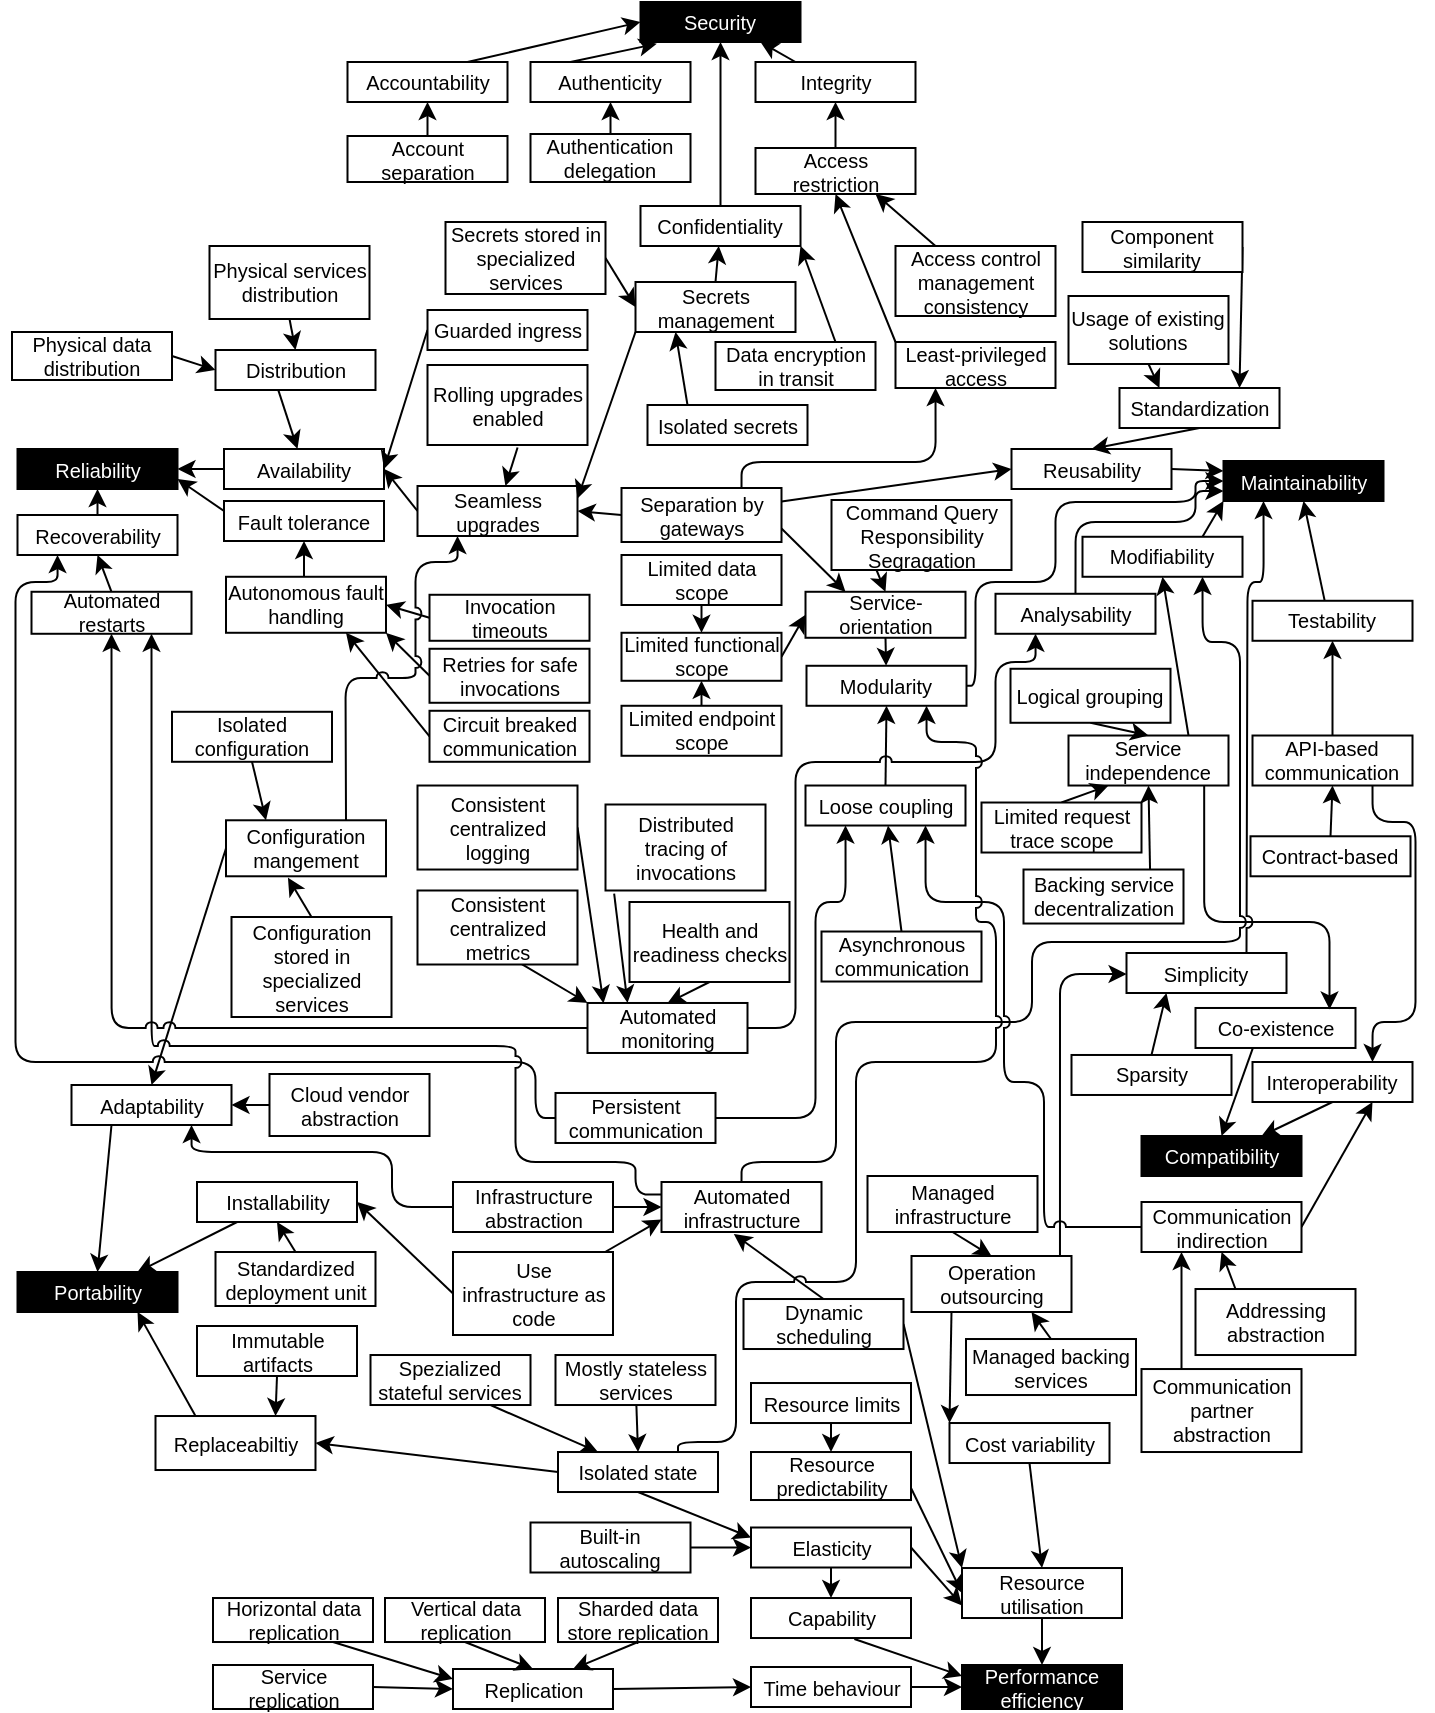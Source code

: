 <mxfile version="16.4.11" type="device"><diagram id="lvV3Ok0h8ql0EQ45Bn60" name="Page-1"><mxGraphModel dx="2298" dy="1969" grid="1" gridSize="10" guides="1" tooltips="1" connect="1" arrows="1" fold="1" page="1" pageScale="1" pageWidth="827" pageHeight="1169" math="0" shadow="0"><root><mxCell id="0"/><mxCell id="1" parent="0"/><mxCell id="UkfMT5YlCVHSnMBwZSvf-1" value="Maintainability" style="rounded=0;whiteSpace=wrap;html=1;fontSize=10;fillColor=#000000;fontColor=#FFFFFF;" parent="1" vertex="1"><mxGeometry x="-144.25" y="-820.5" width="80" height="20" as="geometry"/></mxCell><mxCell id="UkfMT5YlCVHSnMBwZSvf-2" value="Portability" style="rounded=0;whiteSpace=wrap;html=1;fontSize=10;fillColor=#000000;fontColor=#FFFFFF;" parent="1" vertex="1"><mxGeometry x="-747.25" y="-415" width="80" height="20" as="geometry"/></mxCell><mxCell id="UkfMT5YlCVHSnMBwZSvf-3" value="Performance efficiency" style="rounded=0;whiteSpace=wrap;html=1;fontSize=10;fontColor=#FFFFFF;fillColor=#000000;" parent="1" vertex="1"><mxGeometry x="-275" y="-218.5" width="80" height="22" as="geometry"/></mxCell><mxCell id="UkfMT5YlCVHSnMBwZSvf-4" value="Compatibility" style="rounded=0;whiteSpace=wrap;html=1;fontSize=10;fontColor=#FFFFFF;fillColor=#000000;" parent="1" vertex="1"><mxGeometry x="-185.25" y="-483" width="80" height="20" as="geometry"/></mxCell><mxCell id="UkfMT5YlCVHSnMBwZSvf-5" value="Reliability" style="rounded=0;whiteSpace=wrap;html=1;fontSize=10;fillColor=#000000;strokeColor=#000000;fontColor=#FFFFFF;" parent="1" vertex="1"><mxGeometry x="-747.25" y="-826.5" width="80" height="20" as="geometry"/></mxCell><mxCell id="UkfMT5YlCVHSnMBwZSvf-6" style="edgeStyle=none;rounded=0;orthogonalLoop=1;jettySize=auto;html=1;exitX=0.455;exitY=0.072;exitDx=0;exitDy=0;entryX=0.5;entryY=1;entryDx=0;entryDy=0;exitPerimeter=0;" parent="1" source="UkfMT5YlCVHSnMBwZSvf-7" target="UkfMT5YlCVHSnMBwZSvf-1" edge="1"><mxGeometry relative="1" as="geometry"/></mxCell><mxCell id="UkfMT5YlCVHSnMBwZSvf-7" value="Testability" style="rounded=0;whiteSpace=wrap;html=1;fontSize=10;" parent="1" vertex="1"><mxGeometry x="-129.75" y="-750.61" width="80" height="20" as="geometry"/></mxCell><mxCell id="UkfMT5YlCVHSnMBwZSvf-8" style="edgeStyle=none;rounded=0;orthogonalLoop=1;jettySize=auto;html=1;exitX=0;exitY=0.5;exitDx=0;exitDy=0;entryX=0;entryY=0.5;entryDx=0;entryDy=0;" parent="1" source="UkfMT5YlCVHSnMBwZSvf-9" target="UkfMT5YlCVHSnMBwZSvf-3" edge="1"><mxGeometry relative="1" as="geometry"/></mxCell><mxCell id="UkfMT5YlCVHSnMBwZSvf-9" value="Time behaviour" style="rounded=0;whiteSpace=wrap;html=1;fontSize=10;" parent="1" vertex="1"><mxGeometry x="-380.5" y="-217.5" width="80" height="20" as="geometry"/></mxCell><mxCell id="UkfMT5YlCVHSnMBwZSvf-10" style="edgeStyle=orthogonalEdgeStyle;rounded=1;orthogonalLoop=1;jettySize=auto;html=1;exitX=1;exitY=0.5;exitDx=0;exitDy=0;entryX=0;entryY=0.5;entryDx=0;entryDy=0;" parent="1" source="UkfMT5YlCVHSnMBwZSvf-11" target="UkfMT5YlCVHSnMBwZSvf-1" edge="1"><mxGeometry relative="1" as="geometry"><mxPoint x="-98.25" y="-690" as="targetPoint"/><Array as="points"><mxPoint x="-268.25" y="-708"/><mxPoint x="-268.25" y="-760"/><mxPoint x="-228.25" y="-760"/><mxPoint x="-228.25" y="-800"/><mxPoint x="-158.25" y="-800"/><mxPoint x="-158.25" y="-810"/></Array></mxGeometry></mxCell><mxCell id="UkfMT5YlCVHSnMBwZSvf-11" value="Modularity" style="rounded=0;whiteSpace=wrap;html=1;fontSize=10;" parent="1" vertex="1"><mxGeometry x="-352.75" y="-718.11" width="80" height="20" as="geometry"/></mxCell><mxCell id="UkfMT5YlCVHSnMBwZSvf-12" style="edgeStyle=none;rounded=0;orthogonalLoop=1;jettySize=auto;html=1;exitX=1;exitY=0.5;exitDx=0;exitDy=0;entryX=0;entryY=0.25;entryDx=0;entryDy=0;" parent="1" source="UkfMT5YlCVHSnMBwZSvf-13" target="UkfMT5YlCVHSnMBwZSvf-1" edge="1"><mxGeometry relative="1" as="geometry"/></mxCell><mxCell id="UkfMT5YlCVHSnMBwZSvf-13" value="Reusability" style="rounded=0;whiteSpace=wrap;html=1;fontSize=10;" parent="1" vertex="1"><mxGeometry x="-250.25" y="-826.5" width="80" height="20" as="geometry"/></mxCell><mxCell id="UkfMT5YlCVHSnMBwZSvf-14" style="rounded=1;orthogonalLoop=1;jettySize=auto;html=1;exitX=0.5;exitY=0;exitDx=0;exitDy=0;entryX=0;entryY=0.75;entryDx=0;entryDy=0;edgeStyle=orthogonalEdgeStyle;" parent="1" source="UkfMT5YlCVHSnMBwZSvf-15" target="UkfMT5YlCVHSnMBwZSvf-1" edge="1"><mxGeometry relative="1" as="geometry"><mxPoint x="-38.25" y="-690" as="targetPoint"/><Array as="points"><mxPoint x="-218.25" y="-790"/><mxPoint x="-158.25" y="-790"/><mxPoint x="-158.25" y="-805"/></Array></mxGeometry></mxCell><mxCell id="UkfMT5YlCVHSnMBwZSvf-15" value="Analysability" style="rounded=0;whiteSpace=wrap;html=1;fontSize=10;" parent="1" vertex="1"><mxGeometry x="-258.25" y="-754.11" width="80" height="20" as="geometry"/></mxCell><mxCell id="UkfMT5YlCVHSnMBwZSvf-16" style="edgeStyle=none;rounded=0;orthogonalLoop=1;jettySize=auto;html=1;exitX=0.5;exitY=1;exitDx=0;exitDy=0;entryX=0.5;entryY=0;entryDx=0;entryDy=0;" parent="1" source="UkfMT5YlCVHSnMBwZSvf-17" target="UkfMT5YlCVHSnMBwZSvf-3" edge="1"><mxGeometry relative="1" as="geometry"/></mxCell><mxCell id="UkfMT5YlCVHSnMBwZSvf-17" value="Resource utilisation" style="rounded=0;whiteSpace=wrap;html=1;fontSize=10;" parent="1" vertex="1"><mxGeometry x="-275" y="-266.99" width="80" height="25" as="geometry"/></mxCell><mxCell id="UkfMT5YlCVHSnMBwZSvf-18" style="edgeStyle=none;rounded=0;orthogonalLoop=1;jettySize=auto;html=1;exitX=0.646;exitY=1.024;exitDx=0;exitDy=0;entryX=0;entryY=0.25;entryDx=0;entryDy=0;exitPerimeter=0;" parent="1" source="UkfMT5YlCVHSnMBwZSvf-19" target="UkfMT5YlCVHSnMBwZSvf-3" edge="1"><mxGeometry relative="1" as="geometry"/></mxCell><mxCell id="UkfMT5YlCVHSnMBwZSvf-19" value="Capability" style="rounded=0;whiteSpace=wrap;html=1;fontSize=10;" parent="1" vertex="1"><mxGeometry x="-380.5" y="-251.99" width="80" height="20" as="geometry"/></mxCell><mxCell id="UkfMT5YlCVHSnMBwZSvf-20" style="edgeStyle=none;rounded=0;orthogonalLoop=1;jettySize=auto;html=1;exitX=0.75;exitY=0;exitDx=0;exitDy=0;entryX=0;entryY=1;entryDx=0;entryDy=0;" parent="1" source="UkfMT5YlCVHSnMBwZSvf-21" target="UkfMT5YlCVHSnMBwZSvf-1" edge="1"><mxGeometry relative="1" as="geometry"/></mxCell><mxCell id="UkfMT5YlCVHSnMBwZSvf-21" value="Modifiability" style="rounded=0;whiteSpace=wrap;html=1;fontSize=10;" parent="1" vertex="1"><mxGeometry x="-214.75" y="-782.61" width="80" height="20" as="geometry"/></mxCell><mxCell id="UkfMT5YlCVHSnMBwZSvf-22" style="edgeStyle=none;rounded=0;orthogonalLoop=1;jettySize=auto;html=1;entryX=0.5;entryY=0;entryDx=0;entryDy=0;exitX=0.25;exitY=1;exitDx=0;exitDy=0;" parent="1" source="UkfMT5YlCVHSnMBwZSvf-23" target="UkfMT5YlCVHSnMBwZSvf-2" edge="1"><mxGeometry relative="1" as="geometry"/></mxCell><mxCell id="UkfMT5YlCVHSnMBwZSvf-23" value="Adaptability" style="rounded=0;whiteSpace=wrap;html=1;fontSize=10;" parent="1" vertex="1"><mxGeometry x="-720.25" y="-508.5" width="80" height="20" as="geometry"/></mxCell><mxCell id="UkfMT5YlCVHSnMBwZSvf-24" style="edgeStyle=none;rounded=0;orthogonalLoop=1;jettySize=auto;html=1;exitX=0.25;exitY=0;exitDx=0;exitDy=0;entryX=0.75;entryY=1;entryDx=0;entryDy=0;" parent="1" source="UkfMT5YlCVHSnMBwZSvf-25" target="UkfMT5YlCVHSnMBwZSvf-2" edge="1"><mxGeometry relative="1" as="geometry"><mxPoint x="-648.38" y="-353.01" as="sourcePoint"/></mxGeometry></mxCell><mxCell id="UkfMT5YlCVHSnMBwZSvf-25" value="Replaceabiltiy" style="rounded=0;whiteSpace=wrap;html=1;fontSize=10;" parent="1" vertex="1"><mxGeometry x="-678.25" y="-342.99" width="80" height="27" as="geometry"/></mxCell><mxCell id="UkfMT5YlCVHSnMBwZSvf-26" style="edgeStyle=none;rounded=0;orthogonalLoop=1;jettySize=auto;html=1;" parent="1" source="UkfMT5YlCVHSnMBwZSvf-27" target="UkfMT5YlCVHSnMBwZSvf-2" edge="1"><mxGeometry relative="1" as="geometry"/></mxCell><mxCell id="UkfMT5YlCVHSnMBwZSvf-27" value="Installability" style="rounded=0;whiteSpace=wrap;html=1;fontSize=10;" parent="1" vertex="1"><mxGeometry x="-657.5" y="-460" width="80" height="20" as="geometry"/></mxCell><mxCell id="UkfMT5YlCVHSnMBwZSvf-28" style="edgeStyle=none;rounded=0;orthogonalLoop=1;jettySize=auto;html=1;exitX=0;exitY=0.5;exitDx=0;exitDy=0;entryX=1;entryY=0.5;entryDx=0;entryDy=0;" parent="1" source="UkfMT5YlCVHSnMBwZSvf-29" target="UkfMT5YlCVHSnMBwZSvf-5" edge="1"><mxGeometry relative="1" as="geometry"/></mxCell><mxCell id="UkfMT5YlCVHSnMBwZSvf-29" value="Availability" style="rounded=0;whiteSpace=wrap;html=1;fontSize=10;" parent="1" vertex="1"><mxGeometry x="-644" y="-826.5" width="80" height="20" as="geometry"/></mxCell><mxCell id="UkfMT5YlCVHSnMBwZSvf-30" style="edgeStyle=none;rounded=0;orthogonalLoop=1;jettySize=auto;html=1;entryX=0.5;entryY=1;entryDx=0;entryDy=0;" parent="1" source="UkfMT5YlCVHSnMBwZSvf-31" target="UkfMT5YlCVHSnMBwZSvf-5" edge="1"><mxGeometry relative="1" as="geometry"/></mxCell><mxCell id="UkfMT5YlCVHSnMBwZSvf-31" value="Recoverability" style="rounded=0;whiteSpace=wrap;html=1;fontSize=10;" parent="1" vertex="1"><mxGeometry x="-747.25" y="-793.5" width="80" height="20" as="geometry"/></mxCell><mxCell id="UkfMT5YlCVHSnMBwZSvf-32" style="edgeStyle=none;rounded=0;orthogonalLoop=1;jettySize=auto;html=1;exitX=0;exitY=0.25;exitDx=0;exitDy=0;entryX=1;entryY=0.75;entryDx=0;entryDy=0;" parent="1" source="UkfMT5YlCVHSnMBwZSvf-33" target="UkfMT5YlCVHSnMBwZSvf-5" edge="1"><mxGeometry relative="1" as="geometry"/></mxCell><mxCell id="UkfMT5YlCVHSnMBwZSvf-33" value="Fault tolerance" style="rounded=0;whiteSpace=wrap;html=1;fontSize=10;" parent="1" vertex="1"><mxGeometry x="-644" y="-800.5" width="80" height="20" as="geometry"/></mxCell><mxCell id="UkfMT5YlCVHSnMBwZSvf-34" style="edgeStyle=none;rounded=0;orthogonalLoop=1;jettySize=auto;html=1;exitX=0.36;exitY=0.986;exitDx=0;exitDy=0;entryX=0.5;entryY=0;entryDx=0;entryDy=0;exitPerimeter=0;" parent="1" source="UkfMT5YlCVHSnMBwZSvf-35" target="UkfMT5YlCVHSnMBwZSvf-4" edge="1"><mxGeometry relative="1" as="geometry"/></mxCell><mxCell id="UkfMT5YlCVHSnMBwZSvf-35" value="Co-existence" style="rounded=0;whiteSpace=wrap;html=1;fontSize=10;" parent="1" vertex="1"><mxGeometry x="-158.25" y="-547.01" width="80" height="20" as="geometry"/></mxCell><mxCell id="UkfMT5YlCVHSnMBwZSvf-36" style="edgeStyle=none;rounded=0;orthogonalLoop=1;jettySize=auto;html=1;exitX=0.5;exitY=1;exitDx=0;exitDy=0;entryX=0.75;entryY=0;entryDx=0;entryDy=0;" parent="1" source="UkfMT5YlCVHSnMBwZSvf-37" target="UkfMT5YlCVHSnMBwZSvf-4" edge="1"><mxGeometry relative="1" as="geometry"/></mxCell><mxCell id="UkfMT5YlCVHSnMBwZSvf-37" value="Interoperability" style="rounded=0;whiteSpace=wrap;html=1;fontSize=10;" parent="1" vertex="1"><mxGeometry x="-129.75" y="-520" width="80" height="20" as="geometry"/></mxCell><mxCell id="UkfMT5YlCVHSnMBwZSvf-38" style="edgeStyle=none;rounded=0;orthogonalLoop=1;jettySize=auto;html=1;exitX=0.5;exitY=1;exitDx=0;exitDy=0;" parent="1" source="UkfMT5YlCVHSnMBwZSvf-39" target="UkfMT5YlCVHSnMBwZSvf-11" edge="1"><mxGeometry relative="1" as="geometry"/></mxCell><mxCell id="UkfMT5YlCVHSnMBwZSvf-39" value="Service-orientation" style="rounded=0;whiteSpace=wrap;html=1;fontSize=10;" parent="1" vertex="1"><mxGeometry x="-353.25" y="-755.11" width="80" height="23" as="geometry"/></mxCell><mxCell id="UkfMT5YlCVHSnMBwZSvf-41" style="edgeStyle=none;rounded=0;orthogonalLoop=1;jettySize=auto;html=1;exitX=0;exitY=0.5;exitDx=0;exitDy=0;entryX=1;entryY=0.5;entryDx=0;entryDy=0;" parent="1" source="UkfMT5YlCVHSnMBwZSvf-43" target="UkfMT5YlCVHSnMBwZSvf-25" edge="1"><mxGeometry relative="1" as="geometry"/></mxCell><mxCell id="UkfMT5YlCVHSnMBwZSvf-42" style="edgeStyle=none;rounded=0;orthogonalLoop=1;jettySize=auto;html=1;exitX=0.5;exitY=1;exitDx=0;exitDy=0;entryX=0;entryY=0.25;entryDx=0;entryDy=0;" parent="1" source="UkfMT5YlCVHSnMBwZSvf-43" target="UkfMT5YlCVHSnMBwZSvf-69" edge="1"><mxGeometry relative="1" as="geometry"/></mxCell><mxCell id="UkfMT5YlCVHSnMBwZSvf-43" value="Isolated state" style="rounded=0;whiteSpace=wrap;html=1;fontSize=10;" parent="1" vertex="1"><mxGeometry x="-477" y="-324.99" width="80" height="20" as="geometry"/></mxCell><mxCell id="UkfMT5YlCVHSnMBwZSvf-44" style="edgeStyle=none;rounded=0;orthogonalLoop=1;jettySize=auto;html=1;entryX=0.5;entryY=1;entryDx=0;entryDy=0;exitX=0.5;exitY=0;exitDx=0;exitDy=0;" parent="1" source="UkfMT5YlCVHSnMBwZSvf-46" target="UkfMT5YlCVHSnMBwZSvf-11" edge="1"><mxGeometry relative="1" as="geometry"><mxPoint x="-288.25" y="-680" as="sourcePoint"/></mxGeometry></mxCell><mxCell id="UkfMT5YlCVHSnMBwZSvf-46" value="Loose coupling" style="rounded=0;whiteSpace=wrap;html=1;fontSize=10;" parent="1" vertex="1"><mxGeometry x="-353.25" y="-658.24" width="80" height="20" as="geometry"/></mxCell><mxCell id="UkfMT5YlCVHSnMBwZSvf-47" style="edgeStyle=none;rounded=0;orthogonalLoop=1;jettySize=auto;html=1;exitX=0.5;exitY=1;exitDx=0;exitDy=0;entryX=0.5;entryY=0;entryDx=0;entryDy=0;" parent="1" source="UkfMT5YlCVHSnMBwZSvf-48" target="UkfMT5YlCVHSnMBwZSvf-13" edge="1"><mxGeometry relative="1" as="geometry"><mxPoint x="-93.96" y="-662.0" as="targetPoint"/></mxGeometry></mxCell><mxCell id="UkfMT5YlCVHSnMBwZSvf-48" value="Standardization" style="rounded=0;whiteSpace=wrap;html=1;fontSize=10;" parent="1" vertex="1"><mxGeometry x="-196.25" y="-857" width="80" height="20" as="geometry"/></mxCell><mxCell id="UkfMT5YlCVHSnMBwZSvf-49" style="edgeStyle=none;rounded=0;orthogonalLoop=1;jettySize=auto;html=1;exitX=1;exitY=0.25;exitDx=0;exitDy=0;entryX=0;entryY=0.5;entryDx=0;entryDy=0;" parent="1" source="UkfMT5YlCVHSnMBwZSvf-53" target="UkfMT5YlCVHSnMBwZSvf-13" edge="1"><mxGeometry relative="1" as="geometry"/></mxCell><mxCell id="UkfMT5YlCVHSnMBwZSvf-50" style="edgeStyle=none;rounded=0;orthogonalLoop=1;jettySize=auto;html=1;exitX=1;exitY=0.75;exitDx=0;exitDy=0;entryX=0.25;entryY=0;entryDx=0;entryDy=0;" parent="1" source="UkfMT5YlCVHSnMBwZSvf-53" target="UkfMT5YlCVHSnMBwZSvf-39" edge="1"><mxGeometry relative="1" as="geometry"><mxPoint x="-228.25" y="-640" as="sourcePoint"/><mxPoint x="-365.25" y="-770" as="targetPoint"/></mxGeometry></mxCell><mxCell id="UkfMT5YlCVHSnMBwZSvf-51" style="edgeStyle=orthogonalEdgeStyle;rounded=1;orthogonalLoop=1;jettySize=auto;html=1;exitX=0.75;exitY=0;exitDx=0;exitDy=0;entryX=0.25;entryY=1;entryDx=0;entryDy=0;" parent="1" source="UkfMT5YlCVHSnMBwZSvf-53" target="UkfMT5YlCVHSnMBwZSvf-189" edge="1"><mxGeometry relative="1" as="geometry"><Array as="points"><mxPoint x="-385.25" y="-820"/><mxPoint x="-288.25" y="-820"/></Array></mxGeometry></mxCell><mxCell id="UkfMT5YlCVHSnMBwZSvf-52" style="edgeStyle=none;rounded=0;orthogonalLoop=1;jettySize=auto;html=1;exitX=0;exitY=0.5;exitDx=0;exitDy=0;entryX=1;entryY=0.5;entryDx=0;entryDy=0;" parent="1" source="UkfMT5YlCVHSnMBwZSvf-53" target="UkfMT5YlCVHSnMBwZSvf-83" edge="1"><mxGeometry relative="1" as="geometry"/></mxCell><mxCell id="UkfMT5YlCVHSnMBwZSvf-53" value="Separation by gateways" style="rounded=0;whiteSpace=wrap;html=1;fontSize=10;" parent="1" vertex="1"><mxGeometry x="-445.25" y="-807" width="80" height="27" as="geometry"/></mxCell><mxCell id="UkfMT5YlCVHSnMBwZSvf-56" value="Automated monitoring" style="rounded=0;whiteSpace=wrap;html=1;fontSize=10;" parent="1" vertex="1"><mxGeometry x="-462.25" y="-549.51" width="80" height="25" as="geometry"/></mxCell><mxCell id="UkfMT5YlCVHSnMBwZSvf-59" value="Automated infrastructure" style="rounded=0;whiteSpace=wrap;html=1;fontSize=10;" parent="1" vertex="1"><mxGeometry x="-425.25" y="-460" width="80" height="25" as="geometry"/></mxCell><mxCell id="UkfMT5YlCVHSnMBwZSvf-60" style="edgeStyle=none;rounded=0;orthogonalLoop=1;jettySize=auto;html=1;exitX=0.75;exitY=0;exitDx=0;exitDy=0;entryX=0.5;entryY=1;entryDx=0;entryDy=0;" parent="1" source="UkfMT5YlCVHSnMBwZSvf-62" target="UkfMT5YlCVHSnMBwZSvf-21" edge="1"><mxGeometry relative="1" as="geometry"/></mxCell><mxCell id="UkfMT5YlCVHSnMBwZSvf-61" style="edgeStyle=orthogonalEdgeStyle;rounded=1;orthogonalLoop=1;jettySize=auto;html=1;exitX=0.848;exitY=0.974;exitDx=0;exitDy=0;entryX=0.841;entryY=0.036;entryDx=0;entryDy=0;exitPerimeter=0;entryPerimeter=0;" parent="1" source="UkfMT5YlCVHSnMBwZSvf-62" target="UkfMT5YlCVHSnMBwZSvf-35" edge="1"><mxGeometry relative="1" as="geometry"><Array as="points"><mxPoint x="-154.25" y="-590"/><mxPoint x="-91.25" y="-590"/><mxPoint x="-91.25" y="-546"/></Array></mxGeometry></mxCell><mxCell id="UkfMT5YlCVHSnMBwZSvf-62" value="Service independence" style="rounded=0;whiteSpace=wrap;html=1;fontSize=10;" parent="1" vertex="1"><mxGeometry x="-221.75" y="-683.24" width="80" height="25" as="geometry"/></mxCell><mxCell id="UkfMT5YlCVHSnMBwZSvf-63" style="edgeStyle=none;rounded=0;orthogonalLoop=1;jettySize=auto;html=1;exitX=1;exitY=0.5;exitDx=0;exitDy=0;entryX=0;entryY=0.5;entryDx=0;entryDy=0;" parent="1" source="UkfMT5YlCVHSnMBwZSvf-64" target="UkfMT5YlCVHSnMBwZSvf-9" edge="1"><mxGeometry relative="1" as="geometry"/></mxCell><mxCell id="UkfMT5YlCVHSnMBwZSvf-64" value="Replication" style="rounded=0;whiteSpace=wrap;html=1;fontSize=10;" parent="1" vertex="1"><mxGeometry x="-529.5" y="-216.5" width="80" height="20" as="geometry"/></mxCell><mxCell id="UkfMT5YlCVHSnMBwZSvf-65" style="edgeStyle=none;rounded=0;orthogonalLoop=1;jettySize=auto;html=1;entryX=0.5;entryY=0;entryDx=0;entryDy=0;exitX=0.5;exitY=1;exitDx=0;exitDy=0;" parent="1" source="UkfMT5YlCVHSnMBwZSvf-66" target="UkfMT5YlCVHSnMBwZSvf-17" edge="1"><mxGeometry relative="1" as="geometry"><mxPoint x="-234.5" y="-306.99" as="sourcePoint"/></mxGeometry></mxCell><mxCell id="UkfMT5YlCVHSnMBwZSvf-66" value="Cost variability" style="rounded=0;whiteSpace=wrap;html=1;fontSize=10;" parent="1" vertex="1"><mxGeometry x="-281.25" y="-339.49" width="80" height="20" as="geometry"/></mxCell><mxCell id="UkfMT5YlCVHSnMBwZSvf-67" style="edgeStyle=none;rounded=0;orthogonalLoop=1;jettySize=auto;html=1;exitX=1;exitY=0.5;exitDx=0;exitDy=0;entryX=0;entryY=0.75;entryDx=0;entryDy=0;" parent="1" source="UkfMT5YlCVHSnMBwZSvf-69" target="UkfMT5YlCVHSnMBwZSvf-17" edge="1"><mxGeometry relative="1" as="geometry"><mxPoint x="-323" y="-240.25" as="sourcePoint"/><mxPoint x="-243" y="-246.25" as="targetPoint"/></mxGeometry></mxCell><mxCell id="UkfMT5YlCVHSnMBwZSvf-68" style="edgeStyle=none;rounded=0;orthogonalLoop=1;jettySize=auto;html=1;exitX=0.5;exitY=1;exitDx=0;exitDy=0;entryX=0.5;entryY=0;entryDx=0;entryDy=0;" parent="1" source="UkfMT5YlCVHSnMBwZSvf-69" target="UkfMT5YlCVHSnMBwZSvf-19" edge="1"><mxGeometry relative="1" as="geometry"><mxPoint x="-347.24" y="-228.95" as="sourcePoint"/></mxGeometry></mxCell><mxCell id="UkfMT5YlCVHSnMBwZSvf-69" value="Elasticity" style="rounded=0;whiteSpace=wrap;html=1;fontSize=10;" parent="1" vertex="1"><mxGeometry x="-380.5" y="-287.25" width="80" height="20" as="geometry"/></mxCell><mxCell id="UkfMT5YlCVHSnMBwZSvf-71" style="edgeStyle=none;rounded=0;orthogonalLoop=1;jettySize=auto;html=1;exitX=1;exitY=0.5;exitDx=0;exitDy=0;entryX=0;entryY=0.5;entryDx=0;entryDy=0;" parent="1" source="UkfMT5YlCVHSnMBwZSvf-72" target="UkfMT5YlCVHSnMBwZSvf-59" edge="1"><mxGeometry relative="1" as="geometry"/></mxCell><mxCell id="UkfMT5YlCVHSnMBwZSvf-72" value="Infrastructure abstraction" style="rounded=0;whiteSpace=wrap;html=1;fontSize=10;" parent="1" vertex="1"><mxGeometry x="-529.5" y="-460" width="80" height="25" as="geometry"/></mxCell><mxCell id="UkfMT5YlCVHSnMBwZSvf-73" style="edgeStyle=none;rounded=0;orthogonalLoop=1;jettySize=auto;html=1;exitX=0;exitY=0.5;exitDx=0;exitDy=0;entryX=1;entryY=0.5;entryDx=0;entryDy=0;" parent="1" source="UkfMT5YlCVHSnMBwZSvf-74" target="UkfMT5YlCVHSnMBwZSvf-23" edge="1"><mxGeometry relative="1" as="geometry"/></mxCell><mxCell id="UkfMT5YlCVHSnMBwZSvf-74" value="Cloud vendor abstraction" style="rounded=0;whiteSpace=wrap;html=1;fontSize=10;" parent="1" vertex="1"><mxGeometry x="-621.25" y="-514" width="80" height="31" as="geometry"/></mxCell><mxCell id="UkfMT5YlCVHSnMBwZSvf-75" style="edgeStyle=none;rounded=0;orthogonalLoop=1;jettySize=auto;html=1;exitX=0.5;exitY=0;exitDx=0;exitDy=0;entryX=0.5;entryY=1;entryDx=0;entryDy=0;" parent="1" source="UkfMT5YlCVHSnMBwZSvf-77" target="UkfMT5YlCVHSnMBwZSvf-27" edge="1"><mxGeometry relative="1" as="geometry"/></mxCell><mxCell id="UkfMT5YlCVHSnMBwZSvf-77" value="Standardized deployment unit" style="rounded=0;whiteSpace=wrap;html=1;fontSize=10;" parent="1" vertex="1"><mxGeometry x="-648.25" y="-425" width="80" height="27" as="geometry"/></mxCell><mxCell id="UkfMT5YlCVHSnMBwZSvf-78" style="edgeStyle=none;rounded=0;orthogonalLoop=1;jettySize=auto;html=1;exitX=0.5;exitY=1;exitDx=0;exitDy=0;entryX=0.75;entryY=0;entryDx=0;entryDy=0;" parent="1" source="UkfMT5YlCVHSnMBwZSvf-79" target="UkfMT5YlCVHSnMBwZSvf-25" edge="1"><mxGeometry relative="1" as="geometry"><mxPoint x="-608.38" y="-366.51" as="targetPoint"/></mxGeometry></mxCell><mxCell id="UkfMT5YlCVHSnMBwZSvf-79" value="Immutable artifacts" style="rounded=0;whiteSpace=wrap;html=1;fontSize=10;" parent="1" vertex="1"><mxGeometry x="-657.5" y="-388" width="80" height="25" as="geometry"/></mxCell><mxCell id="UkfMT5YlCVHSnMBwZSvf-80" style="edgeStyle=none;rounded=0;orthogonalLoop=1;jettySize=auto;html=1;exitX=0.39;exitY=0.971;exitDx=0;exitDy=0;exitPerimeter=0;" parent="1" source="UkfMT5YlCVHSnMBwZSvf-81" target="UkfMT5YlCVHSnMBwZSvf-29" edge="1"><mxGeometry relative="1" as="geometry"/></mxCell><mxCell id="UkfMT5YlCVHSnMBwZSvf-81" value="Distribution" style="rounded=0;whiteSpace=wrap;html=1;fontSize=10;" parent="1" vertex="1"><mxGeometry x="-648.25" y="-876" width="80" height="20" as="geometry"/></mxCell><mxCell id="UkfMT5YlCVHSnMBwZSvf-82" style="edgeStyle=none;rounded=0;orthogonalLoop=1;jettySize=auto;html=1;exitX=0;exitY=0.5;exitDx=0;exitDy=0;entryX=1;entryY=0.5;entryDx=0;entryDy=0;" parent="1" source="UkfMT5YlCVHSnMBwZSvf-83" target="UkfMT5YlCVHSnMBwZSvf-29" edge="1"><mxGeometry relative="1" as="geometry"/></mxCell><mxCell id="UkfMT5YlCVHSnMBwZSvf-83" value="Seamless upgrades" style="rounded=0;whiteSpace=wrap;html=1;fontSize=10;" parent="1" vertex="1"><mxGeometry x="-547.25" y="-808" width="80" height="25" as="geometry"/></mxCell><mxCell id="UkfMT5YlCVHSnMBwZSvf-84" style="edgeStyle=none;rounded=0;orthogonalLoop=1;jettySize=auto;html=1;exitX=0.5;exitY=0;exitDx=0;exitDy=0;entryX=0.5;entryY=1;entryDx=0;entryDy=0;" parent="1" target="UkfMT5YlCVHSnMBwZSvf-33" edge="1"><mxGeometry relative="1" as="geometry"><mxPoint x="-604" y="-760.5" as="sourcePoint"/></mxGeometry></mxCell><mxCell id="UkfMT5YlCVHSnMBwZSvf-85" value="Autonomous fault handling" style="rounded=0;whiteSpace=wrap;html=1;fontSize=10;" parent="1" vertex="1"><mxGeometry x="-643" y="-762.61" width="80" height="28" as="geometry"/></mxCell><mxCell id="UkfMT5YlCVHSnMBwZSvf-87" style="edgeStyle=none;rounded=0;orthogonalLoop=1;jettySize=auto;html=1;exitX=0.5;exitY=0;exitDx=0;exitDy=0;entryX=0.5;entryY=1;entryDx=0;entryDy=0;" parent="1" source="UkfMT5YlCVHSnMBwZSvf-88" target="UkfMT5YlCVHSnMBwZSvf-31" edge="1"><mxGeometry relative="1" as="geometry"/></mxCell><mxCell id="UkfMT5YlCVHSnMBwZSvf-88" value="Automated restarts" style="rounded=0;whiteSpace=wrap;html=1;fontSize=10;" parent="1" vertex="1"><mxGeometry x="-740.25" y="-755.11" width="80" height="21" as="geometry"/></mxCell><mxCell id="UkfMT5YlCVHSnMBwZSvf-89" style="edgeStyle=orthogonalEdgeStyle;rounded=1;orthogonalLoop=1;jettySize=auto;html=1;exitX=0.75;exitY=1;exitDx=0;exitDy=0;entryX=0.75;entryY=0;entryDx=0;entryDy=0;" parent="1" source="UkfMT5YlCVHSnMBwZSvf-91" target="UkfMT5YlCVHSnMBwZSvf-37" edge="1"><mxGeometry relative="1" as="geometry"><Array as="points"><mxPoint x="-69.25" y="-640"/><mxPoint x="-48.25" y="-640"/><mxPoint x="-48.25" y="-540"/><mxPoint x="-69.25" y="-540"/></Array></mxGeometry></mxCell><mxCell id="UkfMT5YlCVHSnMBwZSvf-90" style="edgeStyle=none;rounded=0;orthogonalLoop=1;jettySize=auto;html=1;exitX=0.5;exitY=0;exitDx=0;exitDy=0;entryX=0.5;entryY=1;entryDx=0;entryDy=0;" parent="1" source="UkfMT5YlCVHSnMBwZSvf-91" target="UkfMT5YlCVHSnMBwZSvf-7" edge="1"><mxGeometry relative="1" as="geometry"><mxPoint x="149.75" y="-623.86" as="targetPoint"/></mxGeometry></mxCell><mxCell id="UkfMT5YlCVHSnMBwZSvf-91" value="API-based communication" style="rounded=0;whiteSpace=wrap;html=1;fontSize=10;" parent="1" vertex="1"><mxGeometry x="-129.75" y="-683.24" width="80" height="25" as="geometry"/></mxCell><mxCell id="UkfMT5YlCVHSnMBwZSvf-224" style="edgeStyle=none;rounded=0;orthogonalLoop=1;jettySize=auto;html=1;entryX=0.75;entryY=1;entryDx=0;entryDy=0;exitX=1;exitY=0.5;exitDx=0;exitDy=0;" parent="1" source="UkfMT5YlCVHSnMBwZSvf-92" target="UkfMT5YlCVHSnMBwZSvf-37" edge="1"><mxGeometry relative="1" as="geometry"><mxPoint x="-110.75" y="-403.75" as="sourcePoint"/></mxGeometry></mxCell><mxCell id="UkfMT5YlCVHSnMBwZSvf-92" value="Communication indirection" style="rounded=0;whiteSpace=wrap;html=1;fontSize=10;" parent="1" vertex="1"><mxGeometry x="-185.25" y="-450" width="80" height="25" as="geometry"/></mxCell><mxCell id="UkfMT5YlCVHSnMBwZSvf-93" value="Security" style="rounded=0;whiteSpace=wrap;html=1;fontSize=10;fontColor=#FFFFFF;fillColor=#000000;" parent="1" vertex="1"><mxGeometry x="-435.75" y="-1050" width="80" height="20" as="geometry"/></mxCell><mxCell id="UkfMT5YlCVHSnMBwZSvf-220" style="edgeStyle=none;rounded=0;orthogonalLoop=1;jettySize=auto;html=1;exitX=0.25;exitY=0;exitDx=0;exitDy=0;entryX=0.102;entryY=1.043;entryDx=0;entryDy=0;entryPerimeter=0;" parent="1" source="UkfMT5YlCVHSnMBwZSvf-94" target="UkfMT5YlCVHSnMBwZSvf-93" edge="1"><mxGeometry relative="1" as="geometry"/></mxCell><mxCell id="UkfMT5YlCVHSnMBwZSvf-94" value="Authenticity" style="rounded=0;whiteSpace=wrap;html=1;fontSize=10;" parent="1" vertex="1"><mxGeometry x="-490.75" y="-1020" width="80" height="20" as="geometry"/></mxCell><mxCell id="UkfMT5YlCVHSnMBwZSvf-209" style="edgeStyle=none;rounded=0;orthogonalLoop=1;jettySize=auto;html=1;exitX=0.5;exitY=0;exitDx=0;exitDy=0;entryX=0.5;entryY=1;entryDx=0;entryDy=0;" parent="1" source="UkfMT5YlCVHSnMBwZSvf-95" target="UkfMT5YlCVHSnMBwZSvf-93" edge="1"><mxGeometry relative="1" as="geometry"/></mxCell><mxCell id="UkfMT5YlCVHSnMBwZSvf-95" value="Confidentiality" style="rounded=0;whiteSpace=wrap;html=1;fontSize=10;" parent="1" vertex="1"><mxGeometry x="-435.75" y="-948" width="80" height="20" as="geometry"/></mxCell><mxCell id="UkfMT5YlCVHSnMBwZSvf-231" style="edgeStyle=none;rounded=0;orthogonalLoop=1;jettySize=auto;html=1;exitX=0.25;exitY=0;exitDx=0;exitDy=0;entryX=0.75;entryY=1;entryDx=0;entryDy=0;" parent="1" source="UkfMT5YlCVHSnMBwZSvf-96" target="UkfMT5YlCVHSnMBwZSvf-93" edge="1"><mxGeometry relative="1" as="geometry"/></mxCell><mxCell id="UkfMT5YlCVHSnMBwZSvf-96" value="Integrity" style="rounded=0;whiteSpace=wrap;html=1;fontSize=10;" parent="1" vertex="1"><mxGeometry x="-378.25" y="-1020" width="80" height="20" as="geometry"/></mxCell><mxCell id="UkfMT5YlCVHSnMBwZSvf-219" style="edgeStyle=none;rounded=0;orthogonalLoop=1;jettySize=auto;html=1;exitX=0.75;exitY=0;exitDx=0;exitDy=0;entryX=0;entryY=0.5;entryDx=0;entryDy=0;" parent="1" source="UkfMT5YlCVHSnMBwZSvf-97" target="UkfMT5YlCVHSnMBwZSvf-93" edge="1"><mxGeometry relative="1" as="geometry"/></mxCell><mxCell id="UkfMT5YlCVHSnMBwZSvf-97" value="Accountability" style="rounded=0;whiteSpace=wrap;html=1;fontSize=10;" parent="1" vertex="1"><mxGeometry x="-582.25" y="-1020" width="80" height="20" as="geometry"/></mxCell><mxCell id="UkfMT5YlCVHSnMBwZSvf-215" style="edgeStyle=none;rounded=0;orthogonalLoop=1;jettySize=auto;html=1;exitX=0.5;exitY=0;exitDx=0;exitDy=0;entryX=0.5;entryY=1;entryDx=0;entryDy=0;" parent="1" source="UkfMT5YlCVHSnMBwZSvf-99" target="UkfMT5YlCVHSnMBwZSvf-96" edge="1"><mxGeometry relative="1" as="geometry"/></mxCell><mxCell id="UkfMT5YlCVHSnMBwZSvf-99" value="Access restriction" style="rounded=0;whiteSpace=wrap;html=1;fontSize=10;" parent="1" vertex="1"><mxGeometry x="-378.25" y="-977" width="80" height="23" as="geometry"/></mxCell><mxCell id="UkfMT5YlCVHSnMBwZSvf-100" style="edgeStyle=none;rounded=0;orthogonalLoop=1;jettySize=auto;html=1;exitX=0;exitY=0.5;exitDx=0;exitDy=0;entryX=0.5;entryY=0;entryDx=0;entryDy=0;" parent="1" source="UkfMT5YlCVHSnMBwZSvf-101" target="UkfMT5YlCVHSnMBwZSvf-23" edge="1"><mxGeometry relative="1" as="geometry"/></mxCell><mxCell id="UkfMT5YlCVHSnMBwZSvf-101" value="Configuration mangement" style="rounded=0;whiteSpace=wrap;html=1;fontSize=10;" parent="1" vertex="1"><mxGeometry x="-643" y="-640.86" width="80" height="28" as="geometry"/></mxCell><mxCell id="UkfMT5YlCVHSnMBwZSvf-102" value="Simplicity" style="rounded=0;whiteSpace=wrap;html=1;fontSize=10;" parent="1" vertex="1"><mxGeometry x="-192.75" y="-574.5" width="80" height="20" as="geometry"/></mxCell><mxCell id="UkfMT5YlCVHSnMBwZSvf-103" style="edgeStyle=none;rounded=0;orthogonalLoop=1;jettySize=auto;html=1;exitX=0.25;exitY=1;exitDx=0;exitDy=0;entryX=0;entryY=0;entryDx=0;entryDy=0;" parent="1" source="UkfMT5YlCVHSnMBwZSvf-105" target="UkfMT5YlCVHSnMBwZSvf-66" edge="1"><mxGeometry relative="1" as="geometry"/></mxCell><mxCell id="UkfMT5YlCVHSnMBwZSvf-104" style="edgeStyle=orthogonalEdgeStyle;orthogonalLoop=1;jettySize=auto;html=1;exitX=0.928;exitY=-0.01;exitDx=0;exitDy=0;entryX=0;entryY=0.5;entryDx=0;entryDy=0;rounded=1;exitPerimeter=0;" parent="1" source="UkfMT5YlCVHSnMBwZSvf-105" target="UkfMT5YlCVHSnMBwZSvf-102" edge="1"><mxGeometry relative="1" as="geometry"><Array as="points"><mxPoint x="-226" y="-564"/><mxPoint x="-193" y="-564"/></Array></mxGeometry></mxCell><mxCell id="UkfMT5YlCVHSnMBwZSvf-105" value="Operation outsourcing" style="rounded=0;whiteSpace=wrap;html=1;fontSize=10;" parent="1" vertex="1"><mxGeometry x="-300.25" y="-423" width="80" height="28" as="geometry"/></mxCell><mxCell id="UkfMT5YlCVHSnMBwZSvf-106" style="edgeStyle=none;rounded=0;orthogonalLoop=1;jettySize=auto;html=1;exitX=1;exitY=0.75;exitDx=0;exitDy=0;entryX=0;entryY=0.5;entryDx=0;entryDy=0;" parent="1" source="UkfMT5YlCVHSnMBwZSvf-107" target="UkfMT5YlCVHSnMBwZSvf-17" edge="1"><mxGeometry relative="1" as="geometry"><mxPoint x="-243" y="-252.5" as="targetPoint"/></mxGeometry></mxCell><mxCell id="UkfMT5YlCVHSnMBwZSvf-107" value="Resource predictability" style="rounded=0;whiteSpace=wrap;html=1;fontSize=10;" parent="1" vertex="1"><mxGeometry x="-380.5" y="-324.99" width="80" height="24" as="geometry"/></mxCell><mxCell id="UkfMT5YlCVHSnMBwZSvf-212" style="edgeStyle=none;rounded=0;orthogonalLoop=1;jettySize=auto;html=1;exitX=0.5;exitY=0;exitDx=0;exitDy=0;" parent="1" source="UkfMT5YlCVHSnMBwZSvf-108" target="UkfMT5YlCVHSnMBwZSvf-95" edge="1"><mxGeometry relative="1" as="geometry"/></mxCell><mxCell id="UkfMT5YlCVHSnMBwZSvf-108" value="Secrets management" style="rounded=0;whiteSpace=wrap;html=1;fontSize=10;" parent="1" vertex="1"><mxGeometry x="-438.25" y="-910" width="80" height="25" as="geometry"/></mxCell><mxCell id="UkfMT5YlCVHSnMBwZSvf-222" style="edgeStyle=none;rounded=0;orthogonalLoop=1;jettySize=auto;html=1;exitX=0.5;exitY=0;exitDx=0;exitDy=0;entryX=0.5;entryY=1;entryDx=0;entryDy=0;" parent="1" source="UkfMT5YlCVHSnMBwZSvf-111" target="UkfMT5YlCVHSnMBwZSvf-94" edge="1"><mxGeometry relative="1" as="geometry"/></mxCell><mxCell id="UkfMT5YlCVHSnMBwZSvf-111" value="Authentication delegation" style="rounded=0;whiteSpace=wrap;html=1;fontSize=10;" parent="1" vertex="1"><mxGeometry x="-490.75" y="-984" width="80" height="24" as="geometry"/></mxCell><mxCell id="UkfMT5YlCVHSnMBwZSvf-112" style="edgeStyle=none;rounded=0;orthogonalLoop=1;jettySize=auto;html=1;exitX=1;exitY=0.5;exitDx=0;exitDy=0;entryX=0;entryY=0.5;entryDx=0;entryDy=0;" parent="1" source="UkfMT5YlCVHSnMBwZSvf-113" target="UkfMT5YlCVHSnMBwZSvf-39" edge="1"><mxGeometry relative="1" as="geometry"/></mxCell><mxCell id="UkfMT5YlCVHSnMBwZSvf-114" style="edgeStyle=none;rounded=0;orthogonalLoop=1;jettySize=auto;html=1;exitX=0.25;exitY=1;exitDx=0;exitDy=0;entryX=0.5;entryY=0;entryDx=0;entryDy=0;" parent="1" source="UkfMT5YlCVHSnMBwZSvf-115" target="UkfMT5YlCVHSnMBwZSvf-39" edge="1"><mxGeometry relative="1" as="geometry"/></mxCell><mxCell id="UkfMT5YlCVHSnMBwZSvf-115" value="Command Query Responsibility Segragation" style="rounded=0;whiteSpace=wrap;html=1;fontSize=10;" parent="1" vertex="1"><mxGeometry x="-340.25" y="-801" width="90" height="35" as="geometry"/></mxCell><mxCell id="UkfMT5YlCVHSnMBwZSvf-116" style="edgeStyle=none;rounded=0;orthogonalLoop=1;jettySize=auto;html=1;entryX=0.5;entryY=0;entryDx=0;entryDy=0;" parent="1" source="UkfMT5YlCVHSnMBwZSvf-117" target="UkfMT5YlCVHSnMBwZSvf-43" edge="1"><mxGeometry relative="1" as="geometry"/></mxCell><mxCell id="UkfMT5YlCVHSnMBwZSvf-117" value="Mostly stateless services" style="rounded=0;whiteSpace=wrap;html=1;fontSize=10;" parent="1" vertex="1"><mxGeometry x="-478.25" y="-373.49" width="80" height="25" as="geometry"/></mxCell><mxCell id="UkfMT5YlCVHSnMBwZSvf-118" style="edgeStyle=none;rounded=0;orthogonalLoop=1;jettySize=auto;html=1;exitX=0.75;exitY=1;exitDx=0;exitDy=0;entryX=0.25;entryY=0;entryDx=0;entryDy=0;" parent="1" source="UkfMT5YlCVHSnMBwZSvf-119" target="UkfMT5YlCVHSnMBwZSvf-43" edge="1"><mxGeometry relative="1" as="geometry"><mxPoint x="-279.38" y="-173.51" as="targetPoint"/></mxGeometry></mxCell><mxCell id="UkfMT5YlCVHSnMBwZSvf-119" value="Spezialized stateful services" style="rounded=0;whiteSpace=wrap;html=1;fontSize=10;" parent="1" vertex="1"><mxGeometry x="-570.75" y="-373.49" width="80" height="25" as="geometry"/></mxCell><mxCell id="UkfMT5YlCVHSnMBwZSvf-120" style="edgeStyle=none;rounded=0;orthogonalLoop=1;jettySize=auto;html=1;exitX=0.5;exitY=0;exitDx=0;exitDy=0;" parent="1" source="UkfMT5YlCVHSnMBwZSvf-121" target="UkfMT5YlCVHSnMBwZSvf-46" edge="1"><mxGeometry relative="1" as="geometry"/></mxCell><mxCell id="UkfMT5YlCVHSnMBwZSvf-121" value="Asynchronous communication" style="rounded=0;whiteSpace=wrap;html=1;fontSize=10;" parent="1" vertex="1"><mxGeometry x="-345.25" y="-585.24" width="80" height="25" as="geometry"/></mxCell><mxCell id="UkfMT5YlCVHSnMBwZSvf-122" style="edgeStyle=none;rounded=0;orthogonalLoop=1;jettySize=auto;html=1;exitX=1;exitY=0.5;exitDx=0;exitDy=0;entryX=0.75;entryY=0;entryDx=0;entryDy=0;" parent="1" source="UkfMT5YlCVHSnMBwZSvf-123" target="UkfMT5YlCVHSnMBwZSvf-48" edge="1"><mxGeometry relative="1" as="geometry"><mxPoint x="-514.04" y="-554.36" as="targetPoint"/></mxGeometry></mxCell><mxCell id="UkfMT5YlCVHSnMBwZSvf-123" value="Component similarity" style="rounded=0;whiteSpace=wrap;html=1;fontSize=10;" parent="1" vertex="1"><mxGeometry x="-214.75" y="-940" width="80" height="25" as="geometry"/></mxCell><mxCell id="UkfMT5YlCVHSnMBwZSvf-124" style="edgeStyle=none;rounded=0;orthogonalLoop=1;jettySize=auto;html=1;entryX=0.25;entryY=0;entryDx=0;entryDy=0;exitX=0.5;exitY=1;exitDx=0;exitDy=0;" parent="1" source="UkfMT5YlCVHSnMBwZSvf-125" target="UkfMT5YlCVHSnMBwZSvf-48" edge="1"><mxGeometry relative="1" as="geometry"/></mxCell><mxCell id="UkfMT5YlCVHSnMBwZSvf-125" value="Usage of existing solutions" style="rounded=0;whiteSpace=wrap;html=1;fontSize=10;" parent="1" vertex="1"><mxGeometry x="-221.75" y="-903" width="80" height="34" as="geometry"/></mxCell><mxCell id="UkfMT5YlCVHSnMBwZSvf-126" style="rounded=0;orthogonalLoop=1;jettySize=auto;html=1;exitX=1;exitY=0.5;exitDx=0;exitDy=0;entryX=0.1;entryY=0.006;entryDx=0;entryDy=0;entryPerimeter=0;" parent="1" source="UkfMT5YlCVHSnMBwZSvf-127" target="UkfMT5YlCVHSnMBwZSvf-56" edge="1"><mxGeometry relative="1" as="geometry"><mxPoint x="-488.25" y="-389.75" as="targetPoint"/></mxGeometry></mxCell><mxCell id="UkfMT5YlCVHSnMBwZSvf-127" value="Consistent centralized logging" style="rounded=0;whiteSpace=wrap;html=1;fontSize=10;" parent="1" vertex="1"><mxGeometry x="-547.25" y="-658.24" width="80" height="42" as="geometry"/></mxCell><mxCell id="UkfMT5YlCVHSnMBwZSvf-128" style="rounded=0;orthogonalLoop=1;jettySize=auto;html=1;exitX=0.5;exitY=1;exitDx=0;exitDy=0;entryX=0.5;entryY=0;entryDx=0;entryDy=0;" parent="1" source="UkfMT5YlCVHSnMBwZSvf-129" target="UkfMT5YlCVHSnMBwZSvf-56" edge="1"><mxGeometry relative="1" as="geometry"><mxPoint x="-488.25" y="-381.5" as="targetPoint"/></mxGeometry></mxCell><mxCell id="UkfMT5YlCVHSnMBwZSvf-129" value="Health and readiness checks" style="rounded=0;whiteSpace=wrap;html=1;fontSize=10;" parent="1" vertex="1"><mxGeometry x="-441.25" y="-600" width="80" height="40" as="geometry"/></mxCell><mxCell id="UkfMT5YlCVHSnMBwZSvf-130" style="edgeStyle=none;rounded=0;orthogonalLoop=1;jettySize=auto;html=1;entryX=0;entryY=0.75;entryDx=0;entryDy=0;" parent="1" source="UkfMT5YlCVHSnMBwZSvf-132" target="UkfMT5YlCVHSnMBwZSvf-59" edge="1"><mxGeometry relative="1" as="geometry"/></mxCell><mxCell id="UkfMT5YlCVHSnMBwZSvf-131" style="edgeStyle=none;rounded=0;orthogonalLoop=1;jettySize=auto;html=1;exitX=0;exitY=0.5;exitDx=0;exitDy=0;entryX=1;entryY=0.5;entryDx=0;entryDy=0;" parent="1" source="UkfMT5YlCVHSnMBwZSvf-132" target="UkfMT5YlCVHSnMBwZSvf-27" edge="1"><mxGeometry relative="1" as="geometry"><mxPoint x="-526.38" y="-389.5" as="sourcePoint"/></mxGeometry></mxCell><mxCell id="UkfMT5YlCVHSnMBwZSvf-132" value="Use infrastructure as code" style="rounded=0;whiteSpace=wrap;html=1;fontSize=10;" parent="1" vertex="1"><mxGeometry x="-529.5" y="-425" width="80" height="41.5" as="geometry"/></mxCell><mxCell id="UkfMT5YlCVHSnMBwZSvf-133" style="edgeStyle=none;rounded=0;orthogonalLoop=1;jettySize=auto;html=1;entryX=0;entryY=0;entryDx=0;entryDy=0;exitX=1;exitY=0.5;exitDx=0;exitDy=0;" parent="1" source="UkfMT5YlCVHSnMBwZSvf-135" target="UkfMT5YlCVHSnMBwZSvf-17" edge="1"><mxGeometry relative="1" as="geometry"/></mxCell><mxCell id="UkfMT5YlCVHSnMBwZSvf-134" style="edgeStyle=none;rounded=0;orthogonalLoop=1;jettySize=auto;html=1;exitX=0.5;exitY=0;exitDx=0;exitDy=0;entryX=0.452;entryY=1.04;entryDx=0;entryDy=0;entryPerimeter=0;" parent="1" source="UkfMT5YlCVHSnMBwZSvf-135" target="UkfMT5YlCVHSnMBwZSvf-59" edge="1"><mxGeometry relative="1" as="geometry"/></mxCell><mxCell id="UkfMT5YlCVHSnMBwZSvf-135" value="Dynamic scheduling" style="rounded=0;whiteSpace=wrap;html=1;fontSize=10;" parent="1" vertex="1"><mxGeometry x="-384.25" y="-401.49" width="80" height="25" as="geometry"/></mxCell><mxCell id="UkfMT5YlCVHSnMBwZSvf-136" style="edgeStyle=none;rounded=0;orthogonalLoop=1;jettySize=auto;html=1;exitX=0.5;exitY=1;exitDx=0;exitDy=0;entryX=0.5;entryY=0;entryDx=0;entryDy=0;" parent="1" source="UkfMT5YlCVHSnMBwZSvf-137" target="UkfMT5YlCVHSnMBwZSvf-62" edge="1"><mxGeometry relative="1" as="geometry"><mxPoint x="-140.25" y="-141.5" as="targetPoint"/></mxGeometry></mxCell><mxCell id="UkfMT5YlCVHSnMBwZSvf-137" value="Logical grouping" style="rounded=0;whiteSpace=wrap;html=1;fontSize=10;" parent="1" vertex="1"><mxGeometry x="-250.75" y="-716.61" width="80" height="27" as="geometry"/></mxCell><mxCell id="UkfMT5YlCVHSnMBwZSvf-138" style="edgeStyle=none;rounded=0;orthogonalLoop=1;jettySize=auto;html=1;exitX=0.791;exitY=0.009;exitDx=0;exitDy=0;entryX=0.5;entryY=1;entryDx=0;entryDy=0;exitPerimeter=0;" parent="1" source="UkfMT5YlCVHSnMBwZSvf-139" target="UkfMT5YlCVHSnMBwZSvf-62" edge="1"><mxGeometry relative="1" as="geometry"/></mxCell><mxCell id="UkfMT5YlCVHSnMBwZSvf-139" value="Backing service decentralization" style="rounded=0;whiteSpace=wrap;html=1;fontSize=10;" parent="1" vertex="1"><mxGeometry x="-244.25" y="-616.24" width="80" height="27" as="geometry"/></mxCell><mxCell id="UkfMT5YlCVHSnMBwZSvf-140" style="edgeStyle=none;rounded=0;orthogonalLoop=1;jettySize=auto;html=1;exitX=0.5;exitY=0;exitDx=0;exitDy=0;entryX=0.75;entryY=1;entryDx=0;entryDy=0;" parent="1" source="UkfMT5YlCVHSnMBwZSvf-141" target="UkfMT5YlCVHSnMBwZSvf-105" edge="1"><mxGeometry relative="1" as="geometry"/></mxCell><mxCell id="UkfMT5YlCVHSnMBwZSvf-141" value="Managed backing services" style="rounded=0;whiteSpace=wrap;html=1;fontSize=10;" parent="1" vertex="1"><mxGeometry x="-273" y="-381.49" width="85" height="28" as="geometry"/></mxCell><mxCell id="UkfMT5YlCVHSnMBwZSvf-142" style="edgeStyle=none;rounded=0;orthogonalLoop=1;jettySize=auto;html=1;exitX=0.75;exitY=1;exitDx=0;exitDy=0;entryX=0;entryY=0.25;entryDx=0;entryDy=0;" parent="1" source="UkfMT5YlCVHSnMBwZSvf-143" target="UkfMT5YlCVHSnMBwZSvf-64" edge="1"><mxGeometry relative="1" as="geometry"><mxPoint x="-837" y="-287.632" as="targetPoint"/></mxGeometry></mxCell><mxCell id="UkfMT5YlCVHSnMBwZSvf-143" value="Horizontal data replication" style="rounded=0;whiteSpace=wrap;html=1;fontSize=10;" parent="1" vertex="1"><mxGeometry x="-649.5" y="-251.99" width="80" height="22" as="geometry"/></mxCell><mxCell id="UkfMT5YlCVHSnMBwZSvf-144" style="edgeStyle=none;rounded=0;orthogonalLoop=1;jettySize=auto;html=1;exitX=0.5;exitY=1;exitDx=0;exitDy=0;entryX=0.5;entryY=0;entryDx=0;entryDy=0;" parent="1" source="UkfMT5YlCVHSnMBwZSvf-145" target="UkfMT5YlCVHSnMBwZSvf-64" edge="1"><mxGeometry relative="1" as="geometry"/></mxCell><mxCell id="UkfMT5YlCVHSnMBwZSvf-145" value="Vertical data replication" style="rounded=0;whiteSpace=wrap;html=1;fontSize=10;" parent="1" vertex="1"><mxGeometry x="-563.5" y="-251.99" width="80" height="22" as="geometry"/></mxCell><mxCell id="UkfMT5YlCVHSnMBwZSvf-146" style="edgeStyle=none;rounded=0;orthogonalLoop=1;jettySize=auto;html=1;exitX=0.5;exitY=1;exitDx=0;exitDy=0;" parent="1" source="UkfMT5YlCVHSnMBwZSvf-147" target="UkfMT5YlCVHSnMBwZSvf-107" edge="1"><mxGeometry relative="1" as="geometry"/></mxCell><mxCell id="UkfMT5YlCVHSnMBwZSvf-147" value="Resource limits" style="rounded=0;whiteSpace=wrap;html=1;fontSize=10;" parent="1" vertex="1"><mxGeometry x="-380.5" y="-359.49" width="80" height="20" as="geometry"/></mxCell><mxCell id="UkfMT5YlCVHSnMBwZSvf-148" style="edgeStyle=none;rounded=0;orthogonalLoop=1;jettySize=auto;html=1;exitX=1;exitY=0.5;exitDx=0;exitDy=0;entryX=0;entryY=0.5;entryDx=0;entryDy=0;" parent="1" source="UkfMT5YlCVHSnMBwZSvf-149" target="UkfMT5YlCVHSnMBwZSvf-69" edge="1"><mxGeometry relative="1" as="geometry"><mxPoint x="-200.5" y="-228" as="sourcePoint"/></mxGeometry></mxCell><mxCell id="UkfMT5YlCVHSnMBwZSvf-149" value="Built-in autoscaling" style="rounded=0;whiteSpace=wrap;html=1;fontSize=10;" parent="1" vertex="1"><mxGeometry x="-490.75" y="-289.75" width="80" height="25" as="geometry"/></mxCell><mxCell id="UkfMT5YlCVHSnMBwZSvf-150" style="edgeStyle=none;rounded=0;orthogonalLoop=1;jettySize=auto;html=1;exitX=0.5;exitY=1;exitDx=0;exitDy=0;entryX=0.25;entryY=0;entryDx=0;entryDy=0;" parent="1" source="UkfMT5YlCVHSnMBwZSvf-151" target="UkfMT5YlCVHSnMBwZSvf-101" edge="1"><mxGeometry relative="1" as="geometry"/></mxCell><mxCell id="UkfMT5YlCVHSnMBwZSvf-151" value="Isolated configuration" style="rounded=0;whiteSpace=wrap;html=1;fontSize=10;" parent="1" vertex="1"><mxGeometry x="-670" y="-695.1" width="80" height="25" as="geometry"/></mxCell><mxCell id="UkfMT5YlCVHSnMBwZSvf-152" style="edgeStyle=none;rounded=0;orthogonalLoop=1;jettySize=auto;html=1;exitX=0.5;exitY=0;exitDx=0;exitDy=0;entryX=0.387;entryY=1.023;entryDx=0;entryDy=0;entryPerimeter=0;" parent="1" source="UkfMT5YlCVHSnMBwZSvf-153" target="UkfMT5YlCVHSnMBwZSvf-101" edge="1"><mxGeometry relative="1" as="geometry"><mxPoint x="-677.75" y="-290" as="targetPoint"/></mxGeometry></mxCell><mxCell id="UkfMT5YlCVHSnMBwZSvf-153" value="Configuration stored in specialized services" style="rounded=0;whiteSpace=wrap;html=1;fontSize=10;" parent="1" vertex="1"><mxGeometry x="-640.25" y="-592.5" width="80" height="50" as="geometry"/></mxCell><mxCell id="UkfMT5YlCVHSnMBwZSvf-154" style="edgeStyle=none;rounded=0;orthogonalLoop=1;jettySize=auto;html=1;exitX=0;exitY=0.5;exitDx=0;exitDy=0;entryX=1;entryY=0.5;entryDx=0;entryDy=0;" parent="1" source="UkfMT5YlCVHSnMBwZSvf-155" target="UkfMT5YlCVHSnMBwZSvf-29" edge="1"><mxGeometry relative="1" as="geometry"/></mxCell><mxCell id="UkfMT5YlCVHSnMBwZSvf-155" value="Guarded ingress" style="rounded=0;whiteSpace=wrap;html=1;fontSize=10;" parent="1" vertex="1"><mxGeometry x="-542.25" y="-896" width="80" height="20" as="geometry"/></mxCell><mxCell id="UkfMT5YlCVHSnMBwZSvf-156" style="edgeStyle=none;rounded=0;orthogonalLoop=1;jettySize=auto;html=1;exitX=1;exitY=0.5;exitDx=0;exitDy=0;entryX=0;entryY=0.5;entryDx=0;entryDy=0;" parent="1" source="UkfMT5YlCVHSnMBwZSvf-157" target="UkfMT5YlCVHSnMBwZSvf-81" edge="1"><mxGeometry relative="1" as="geometry"><mxPoint x="-460.25" y="-947.5" as="targetPoint"/></mxGeometry></mxCell><mxCell id="UkfMT5YlCVHSnMBwZSvf-157" value="Physical data distribution" style="rounded=0;whiteSpace=wrap;html=1;fontSize=10;" parent="1" vertex="1"><mxGeometry x="-750" y="-885" width="80" height="24" as="geometry"/></mxCell><mxCell id="UkfMT5YlCVHSnMBwZSvf-158" style="edgeStyle=none;rounded=0;orthogonalLoop=1;jettySize=auto;html=1;exitX=0.5;exitY=1;exitDx=0;exitDy=0;entryX=0.5;entryY=0;entryDx=0;entryDy=0;" parent="1" source="UkfMT5YlCVHSnMBwZSvf-159" target="UkfMT5YlCVHSnMBwZSvf-81" edge="1"><mxGeometry relative="1" as="geometry"/></mxCell><mxCell id="UkfMT5YlCVHSnMBwZSvf-159" value="Physical services distribution" style="rounded=0;whiteSpace=wrap;html=1;fontSize=10;" parent="1" vertex="1"><mxGeometry x="-651.25" y="-928" width="80" height="36.5" as="geometry"/></mxCell><mxCell id="UkfMT5YlCVHSnMBwZSvf-160" style="edgeStyle=none;rounded=0;orthogonalLoop=1;jettySize=auto;html=1;exitX=0.563;exitY=1.031;exitDx=0;exitDy=0;exitPerimeter=0;" parent="1" source="UkfMT5YlCVHSnMBwZSvf-161" target="UkfMT5YlCVHSnMBwZSvf-83" edge="1"><mxGeometry relative="1" as="geometry"/></mxCell><mxCell id="UkfMT5YlCVHSnMBwZSvf-161" value="Rolling upgrades enabled" style="rounded=0;whiteSpace=wrap;html=1;fontSize=10;" parent="1" vertex="1"><mxGeometry x="-542.25" y="-868.5" width="80" height="40" as="geometry"/></mxCell><mxCell id="UkfMT5YlCVHSnMBwZSvf-162" style="edgeStyle=none;rounded=0;orthogonalLoop=1;jettySize=auto;html=1;exitX=0;exitY=0.5;exitDx=0;exitDy=0;entryX=1;entryY=0.5;entryDx=0;entryDy=0;startArrow=none;" parent="1" source="UkfMT5YlCVHSnMBwZSvf-163" target="UkfMT5YlCVHSnMBwZSvf-85" edge="1"><mxGeometry relative="1" as="geometry"><mxPoint x="-477.25" y="-733.11" as="sourcePoint"/></mxGeometry></mxCell><mxCell id="UkfMT5YlCVHSnMBwZSvf-164" style="edgeStyle=none;rounded=0;orthogonalLoop=1;jettySize=auto;html=1;exitX=0;exitY=0.5;exitDx=0;exitDy=0;entryX=1;entryY=1;entryDx=0;entryDy=0;" parent="1" source="UkfMT5YlCVHSnMBwZSvf-165" target="UkfMT5YlCVHSnMBwZSvf-85" edge="1"><mxGeometry relative="1" as="geometry"><mxPoint x="-457.25" y="85.39" as="targetPoint"/></mxGeometry></mxCell><mxCell id="UkfMT5YlCVHSnMBwZSvf-165" value="Retries for safe invocations" style="rounded=0;whiteSpace=wrap;html=1;fontSize=10;" parent="1" vertex="1"><mxGeometry x="-541.25" y="-726.61" width="80" height="27" as="geometry"/></mxCell><mxCell id="UkfMT5YlCVHSnMBwZSvf-166" style="edgeStyle=none;rounded=0;orthogonalLoop=1;jettySize=auto;html=1;exitX=0;exitY=0.5;exitDx=0;exitDy=0;entryX=0.75;entryY=1;entryDx=0;entryDy=0;" parent="1" source="UkfMT5YlCVHSnMBwZSvf-167" target="UkfMT5YlCVHSnMBwZSvf-85" edge="1"><mxGeometry relative="1" as="geometry"><mxPoint x="-457.25" y="85.39" as="targetPoint"/></mxGeometry></mxCell><mxCell id="UkfMT5YlCVHSnMBwZSvf-167" value="Circuit breaked communication" style="rounded=0;whiteSpace=wrap;html=1;fontSize=10;" parent="1" vertex="1"><mxGeometry x="-541.25" y="-695.61" width="80" height="25.51" as="geometry"/></mxCell><mxCell id="UkfMT5YlCVHSnMBwZSvf-168" style="edgeStyle=none;rounded=0;orthogonalLoop=1;jettySize=auto;html=1;exitX=0.5;exitY=0;exitDx=0;exitDy=0;entryX=0.5;entryY=1;entryDx=0;entryDy=0;" parent="1" source="UkfMT5YlCVHSnMBwZSvf-169" target="UkfMT5YlCVHSnMBwZSvf-91" edge="1"><mxGeometry relative="1" as="geometry"/></mxCell><mxCell id="UkfMT5YlCVHSnMBwZSvf-169" value="Contract-based" style="rounded=0;whiteSpace=wrap;html=1;fontSize=10;" parent="1" vertex="1"><mxGeometry x="-130.75" y="-632.86" width="80" height="20" as="geometry"/></mxCell><mxCell id="UkfMT5YlCVHSnMBwZSvf-225" style="edgeStyle=none;rounded=0;orthogonalLoop=1;jettySize=auto;html=1;exitX=0.25;exitY=0;exitDx=0;exitDy=0;entryX=0.5;entryY=1;entryDx=0;entryDy=0;" parent="1" source="UkfMT5YlCVHSnMBwZSvf-170" target="UkfMT5YlCVHSnMBwZSvf-92" edge="1"><mxGeometry relative="1" as="geometry"/></mxCell><mxCell id="UkfMT5YlCVHSnMBwZSvf-170" value="Addressing abstraction" style="rounded=0;whiteSpace=wrap;html=1;fontSize=10;" parent="1" vertex="1"><mxGeometry x="-158.25" y="-406.49" width="80" height="33" as="geometry"/></mxCell><mxCell id="UkfMT5YlCVHSnMBwZSvf-227" style="edgeStyle=none;rounded=0;orthogonalLoop=1;jettySize=auto;html=1;exitX=0.25;exitY=0;exitDx=0;exitDy=0;entryX=0.25;entryY=1;entryDx=0;entryDy=0;" parent="1" source="UkfMT5YlCVHSnMBwZSvf-171" target="UkfMT5YlCVHSnMBwZSvf-92" edge="1"><mxGeometry relative="1" as="geometry"/></mxCell><mxCell id="UkfMT5YlCVHSnMBwZSvf-171" value="Communication partner abstraction" style="rounded=0;whiteSpace=wrap;html=1;fontSize=10;" parent="1" vertex="1"><mxGeometry x="-185.25" y="-366.48" width="80" height="41.49" as="geometry"/></mxCell><mxCell id="UkfMT5YlCVHSnMBwZSvf-173" style="edgeStyle=none;rounded=0;orthogonalLoop=1;jettySize=auto;html=1;exitX=0.5;exitY=0;exitDx=0;exitDy=0;entryX=0.5;entryY=1;entryDx=0;entryDy=0;" parent="1" source="UkfMT5YlCVHSnMBwZSvf-174" target="UkfMT5YlCVHSnMBwZSvf-113" edge="1"><mxGeometry relative="1" as="geometry"><mxPoint x="151.75" y="-432.5" as="targetPoint"/></mxGeometry></mxCell><mxCell id="UkfMT5YlCVHSnMBwZSvf-174" value="Limited endpoint scope" style="rounded=0;whiteSpace=wrap;html=1;fontSize=10;" parent="1" vertex="1"><mxGeometry x="-445.25" y="-698.11" width="80" height="25" as="geometry"/></mxCell><mxCell id="UkfMT5YlCVHSnMBwZSvf-175" style="edgeStyle=none;rounded=0;orthogonalLoop=1;jettySize=auto;html=1;exitX=0.5;exitY=1;exitDx=0;exitDy=0;entryX=0.5;entryY=0;entryDx=0;entryDy=0;" parent="1" source="UkfMT5YlCVHSnMBwZSvf-176" target="UkfMT5YlCVHSnMBwZSvf-113" edge="1"><mxGeometry relative="1" as="geometry"/></mxCell><mxCell id="UkfMT5YlCVHSnMBwZSvf-176" value="Limited data scope" style="rounded=0;whiteSpace=wrap;html=1;fontSize=10;" parent="1" vertex="1"><mxGeometry x="-445.25" y="-773.5" width="80" height="25" as="geometry"/></mxCell><mxCell id="UkfMT5YlCVHSnMBwZSvf-178" value="Persistent communication" style="rounded=0;whiteSpace=wrap;html=1;fontSize=10;" parent="1" vertex="1"><mxGeometry x="-478.25" y="-504.51" width="80" height="25" as="geometry"/></mxCell><mxCell id="UkfMT5YlCVHSnMBwZSvf-179" style="edgeStyle=none;rounded=0;orthogonalLoop=1;jettySize=auto;html=1;exitX=0.5;exitY=0;exitDx=0;exitDy=0;entryX=0.25;entryY=1;entryDx=0;entryDy=0;" parent="1" source="UkfMT5YlCVHSnMBwZSvf-180" target="UkfMT5YlCVHSnMBwZSvf-62" edge="1"><mxGeometry relative="1" as="geometry"/></mxCell><mxCell id="UkfMT5YlCVHSnMBwZSvf-181" style="edgeStyle=none;rounded=0;orthogonalLoop=1;jettySize=auto;html=1;exitX=0.5;exitY=1;exitDx=0;exitDy=0;entryX=0.75;entryY=0;entryDx=0;entryDy=0;" parent="1" source="UkfMT5YlCVHSnMBwZSvf-182" target="UkfMT5YlCVHSnMBwZSvf-64" edge="1"><mxGeometry relative="1" as="geometry"/></mxCell><mxCell id="UkfMT5YlCVHSnMBwZSvf-182" value="Sharded data store replication" style="rounded=0;whiteSpace=wrap;html=1;fontSize=10;" parent="1" vertex="1"><mxGeometry x="-477" y="-251.99" width="80" height="22" as="geometry"/></mxCell><mxCell id="UkfMT5YlCVHSnMBwZSvf-183" style="edgeStyle=none;rounded=0;orthogonalLoop=1;jettySize=auto;html=1;exitX=1;exitY=0.5;exitDx=0;exitDy=0;entryX=0;entryY=0.5;entryDx=0;entryDy=0;" parent="1" source="UkfMT5YlCVHSnMBwZSvf-184" target="UkfMT5YlCVHSnMBwZSvf-64" edge="1"><mxGeometry relative="1" as="geometry"/></mxCell><mxCell id="UkfMT5YlCVHSnMBwZSvf-184" value="Service replication" style="rounded=0;whiteSpace=wrap;html=1;fontSize=10;" parent="1" vertex="1"><mxGeometry x="-649.5" y="-218.5" width="80" height="22" as="geometry"/></mxCell><mxCell id="UkfMT5YlCVHSnMBwZSvf-210" style="edgeStyle=none;rounded=0;orthogonalLoop=1;jettySize=auto;html=1;exitX=1;exitY=0.5;exitDx=0;exitDy=0;entryX=0;entryY=0.5;entryDx=0;entryDy=0;" parent="1" source="UkfMT5YlCVHSnMBwZSvf-185" target="UkfMT5YlCVHSnMBwZSvf-108" edge="1"><mxGeometry relative="1" as="geometry"/></mxCell><mxCell id="UkfMT5YlCVHSnMBwZSvf-185" value="Secrets stored in specialized services" style="rounded=0;whiteSpace=wrap;html=1;fontSize=10;" parent="1" vertex="1"><mxGeometry x="-533.25" y="-940" width="80" height="36" as="geometry"/></mxCell><mxCell id="UkfMT5YlCVHSnMBwZSvf-214" style="edgeStyle=none;rounded=0;orthogonalLoop=1;jettySize=auto;html=1;exitX=0.75;exitY=0;exitDx=0;exitDy=0;entryX=1;entryY=1;entryDx=0;entryDy=0;" parent="1" source="UkfMT5YlCVHSnMBwZSvf-186" target="UkfMT5YlCVHSnMBwZSvf-95" edge="1"><mxGeometry relative="1" as="geometry"/></mxCell><mxCell id="UkfMT5YlCVHSnMBwZSvf-186" value="Data encryption in transit" style="rounded=0;whiteSpace=wrap;html=1;fontSize=10;" parent="1" vertex="1"><mxGeometry x="-398.25" y="-880" width="80" height="24" as="geometry"/></mxCell><mxCell id="UkfMT5YlCVHSnMBwZSvf-211" style="edgeStyle=none;rounded=0;orthogonalLoop=1;jettySize=auto;html=1;exitX=0.25;exitY=0;exitDx=0;exitDy=0;entryX=0.25;entryY=1;entryDx=0;entryDy=0;" parent="1" source="UkfMT5YlCVHSnMBwZSvf-187" target="UkfMT5YlCVHSnMBwZSvf-108" edge="1"><mxGeometry relative="1" as="geometry"/></mxCell><mxCell id="UkfMT5YlCVHSnMBwZSvf-213" style="edgeStyle=none;rounded=0;orthogonalLoop=1;jettySize=auto;html=1;exitX=0;exitY=1;exitDx=0;exitDy=0;entryX=1;entryY=0.25;entryDx=0;entryDy=0;" parent="1" source="UkfMT5YlCVHSnMBwZSvf-108" target="UkfMT5YlCVHSnMBwZSvf-83" edge="1"><mxGeometry relative="1" as="geometry"/></mxCell><mxCell id="UkfMT5YlCVHSnMBwZSvf-187" value="Isolated secrets" style="rounded=0;whiteSpace=wrap;html=1;fontSize=10;" parent="1" vertex="1"><mxGeometry x="-432.25" y="-848.5" width="80" height="20" as="geometry"/></mxCell><mxCell id="UkfMT5YlCVHSnMBwZSvf-218" style="edgeStyle=none;rounded=0;orthogonalLoop=1;jettySize=auto;html=1;exitX=0.25;exitY=0;exitDx=0;exitDy=0;entryX=0.75;entryY=1;entryDx=0;entryDy=0;" parent="1" source="UkfMT5YlCVHSnMBwZSvf-188" target="UkfMT5YlCVHSnMBwZSvf-99" edge="1"><mxGeometry relative="1" as="geometry"/></mxCell><mxCell id="UkfMT5YlCVHSnMBwZSvf-188" value="Access control management consistency" style="rounded=0;whiteSpace=wrap;html=1;fontSize=10;" parent="1" vertex="1"><mxGeometry x="-308.25" y="-928" width="80" height="35" as="geometry"/></mxCell><mxCell id="UkfMT5YlCVHSnMBwZSvf-216" style="edgeStyle=none;rounded=0;orthogonalLoop=1;jettySize=auto;html=1;exitX=0;exitY=0;exitDx=0;exitDy=0;entryX=0.5;entryY=1;entryDx=0;entryDy=0;" parent="1" source="UkfMT5YlCVHSnMBwZSvf-189" target="UkfMT5YlCVHSnMBwZSvf-99" edge="1"><mxGeometry relative="1" as="geometry"/></mxCell><mxCell id="UkfMT5YlCVHSnMBwZSvf-189" value="Least-privileged access" style="rounded=0;whiteSpace=wrap;html=1;fontSize=10;" parent="1" vertex="1"><mxGeometry x="-308.25" y="-880" width="80" height="23" as="geometry"/></mxCell><mxCell id="UkfMT5YlCVHSnMBwZSvf-221" style="edgeStyle=none;rounded=0;orthogonalLoop=1;jettySize=auto;html=1;exitX=0.5;exitY=1;exitDx=0;exitDy=0;" parent="1" source="UkfMT5YlCVHSnMBwZSvf-190" target="UkfMT5YlCVHSnMBwZSvf-97" edge="1"><mxGeometry relative="1" as="geometry"/></mxCell><mxCell id="UkfMT5YlCVHSnMBwZSvf-190" value="Account separation" style="rounded=0;whiteSpace=wrap;html=1;fontSize=10;" parent="1" vertex="1"><mxGeometry x="-582.25" y="-983" width="80" height="23" as="geometry"/></mxCell><mxCell id="UkfMT5YlCVHSnMBwZSvf-191" style="rounded=0;orthogonalLoop=1;jettySize=auto;html=1;exitX=0.641;exitY=0.981;exitDx=0;exitDy=0;entryX=0;entryY=0;entryDx=0;entryDy=0;exitPerimeter=0;" parent="1" source="UkfMT5YlCVHSnMBwZSvf-192" target="UkfMT5YlCVHSnMBwZSvf-56" edge="1"><mxGeometry relative="1" as="geometry"><mxPoint x="-488.25" y="-381.5" as="targetPoint"/></mxGeometry></mxCell><mxCell id="UkfMT5YlCVHSnMBwZSvf-192" value="Consistent centralized metrics" style="rounded=0;whiteSpace=wrap;html=1;fontSize=10;" parent="1" vertex="1"><mxGeometry x="-547.25" y="-605.75" width="80" height="37" as="geometry"/></mxCell><mxCell id="UkfMT5YlCVHSnMBwZSvf-193" style="rounded=0;orthogonalLoop=1;jettySize=auto;html=1;exitX=0.054;exitY=1.037;exitDx=0;exitDy=0;exitPerimeter=0;entryX=0.25;entryY=0;entryDx=0;entryDy=0;" parent="1" source="UkfMT5YlCVHSnMBwZSvf-194" target="UkfMT5YlCVHSnMBwZSvf-56" edge="1"><mxGeometry relative="1" as="geometry"><mxPoint x="-450.25" y="-550" as="targetPoint"/><mxPoint x="-449.13" y="-569.129" as="sourcePoint"/></mxGeometry></mxCell><mxCell id="UkfMT5YlCVHSnMBwZSvf-194" value="Distributed tracing of invocations" style="rounded=0;whiteSpace=wrap;html=1;fontSize=10;" parent="1" vertex="1"><mxGeometry x="-453.25" y="-648.75" width="80" height="43" as="geometry"/></mxCell><mxCell id="UkfMT5YlCVHSnMBwZSvf-228" style="edgeStyle=none;rounded=0;orthogonalLoop=1;jettySize=auto;html=1;exitX=0.5;exitY=0;exitDx=0;exitDy=0;" parent="1" source="UkfMT5YlCVHSnMBwZSvf-79" target="UkfMT5YlCVHSnMBwZSvf-79" edge="1"><mxGeometry relative="1" as="geometry"/></mxCell><mxCell id="UkfMT5YlCVHSnMBwZSvf-232" style="edgeStyle=none;rounded=0;orthogonalLoop=1;jettySize=auto;html=1;exitX=0.75;exitY=0;exitDx=0;exitDy=0;" parent="1" source="UkfMT5YlCVHSnMBwZSvf-7" target="UkfMT5YlCVHSnMBwZSvf-7" edge="1"><mxGeometry relative="1" as="geometry"/></mxCell><mxCell id="UkfMT5YlCVHSnMBwZSvf-180" value="Limited request trace scope" style="rounded=0;whiteSpace=wrap;html=1;fontSize=10;" parent="1" vertex="1"><mxGeometry x="-265.25" y="-649.74" width="80" height="25" as="geometry"/></mxCell><mxCell id="UkfMT5YlCVHSnMBwZSvf-163" value="Invocation timeouts" style="rounded=0;whiteSpace=wrap;html=1;fontSize=10;" parent="1" vertex="1"><mxGeometry x="-541.25" y="-753.61" width="80" height="23" as="geometry"/></mxCell><mxCell id="UkfMT5YlCVHSnMBwZSvf-113" value="Limited functional scope" style="rounded=0;whiteSpace=wrap;html=1;fontSize=10;" parent="1" vertex="1"><mxGeometry x="-445.25" y="-734.61" width="80" height="24" as="geometry"/></mxCell><mxCell id="UkfMT5YlCVHSnMBwZSvf-206" style="rounded=1;orthogonalLoop=1;jettySize=auto;html=1;exitX=0;exitY=0.5;exitDx=0;exitDy=0;jumpStyle=arc;edgeStyle=orthogonalEdgeStyle;entryX=0.25;entryY=1;entryDx=0;entryDy=0;" parent="1" source="UkfMT5YlCVHSnMBwZSvf-178" target="UkfMT5YlCVHSnMBwZSvf-31" edge="1"><mxGeometry relative="1" as="geometry"><mxPoint x="-778.25" y="-760" as="targetPoint"/><Array as="points"><mxPoint x="-488.25" y="-492"/><mxPoint x="-488.25" y="-520"/><mxPoint x="-748.25" y="-520"/><mxPoint x="-748.25" y="-760"/><mxPoint x="-727.25" y="-760"/></Array></mxGeometry></mxCell><mxCell id="UkfMT5YlCVHSnMBwZSvf-58" style="edgeStyle=orthogonalEdgeStyle;rounded=1;orthogonalLoop=1;jettySize=auto;html=1;exitX=0;exitY=0.25;exitDx=0;exitDy=0;entryX=0.75;entryY=1;entryDx=0;entryDy=0;jumpStyle=arc;" parent="1" source="UkfMT5YlCVHSnMBwZSvf-59" target="UkfMT5YlCVHSnMBwZSvf-88" edge="1"><mxGeometry relative="1" as="geometry"><mxPoint x="-508.25" y="134.25" as="sourcePoint"/><Array as="points"><mxPoint x="-438.25" y="-454"/><mxPoint x="-438.25" y="-470"/><mxPoint x="-498.25" y="-470"/><mxPoint x="-498.25" y="-528"/><mxPoint x="-680.25" y="-528"/></Array></mxGeometry></mxCell><mxCell id="UkfMT5YlCVHSnMBwZSvf-55" style="rounded=1;orthogonalLoop=1;jettySize=auto;html=1;exitX=0;exitY=0.5;exitDx=0;exitDy=0;entryX=0.5;entryY=1;entryDx=0;entryDy=0;edgeStyle=orthogonalEdgeStyle;jumpStyle=arc;" parent="1" source="UkfMT5YlCVHSnMBwZSvf-56" target="UkfMT5YlCVHSnMBwZSvf-88" edge="1"><mxGeometry relative="1" as="geometry"><Array as="points"><mxPoint x="-700.25" y="-537"/></Array></mxGeometry></mxCell><mxCell id="UkfMT5YlCVHSnMBwZSvf-54" style="rounded=1;orthogonalLoop=1;jettySize=auto;html=1;entryX=0.25;entryY=1;entryDx=0;entryDy=0;edgeStyle=orthogonalEdgeStyle;jumpStyle=arc;exitX=1;exitY=0.5;exitDx=0;exitDy=0;" parent="1" source="UkfMT5YlCVHSnMBwZSvf-56" target="UkfMT5YlCVHSnMBwZSvf-15" edge="1"><mxGeometry relative="1" as="geometry"><mxPoint x="-388.25" y="-480" as="sourcePoint"/><Array as="points"><mxPoint x="-358.25" y="-537"/><mxPoint x="-358.25" y="-670"/><mxPoint x="-258.25" y="-670"/><mxPoint x="-258.25" y="-720"/><mxPoint x="-238.25" y="-720"/></Array></mxGeometry></mxCell><mxCell id="UkfMT5YlCVHSnMBwZSvf-57" style="rounded=1;orthogonalLoop=1;jettySize=auto;html=1;exitX=0.5;exitY=0;exitDx=0;exitDy=0;edgeStyle=orthogonalEdgeStyle;jumpStyle=arc;entryX=0.75;entryY=1;entryDx=0;entryDy=0;" parent="1" source="UkfMT5YlCVHSnMBwZSvf-59" target="UkfMT5YlCVHSnMBwZSvf-21" edge="1"><mxGeometry relative="1" as="geometry"><Array as="points"><mxPoint x="-385" y="-470"/><mxPoint x="-338" y="-470"/><mxPoint x="-338" y="-540"/><mxPoint x="-240" y="-540"/><mxPoint x="-240" y="-580"/><mxPoint x="-136" y="-580"/><mxPoint x="-136" y="-730"/><mxPoint x="-155" y="-730"/></Array><mxPoint x="-148.25" y="-740" as="targetPoint"/></mxGeometry></mxCell><mxCell id="UkfMT5YlCVHSnMBwZSvf-223" style="edgeStyle=orthogonalEdgeStyle;rounded=1;orthogonalLoop=1;jettySize=auto;html=1;entryX=0.75;entryY=1;entryDx=0;entryDy=0;jumpStyle=arc;exitX=0;exitY=0.5;exitDx=0;exitDy=0;" parent="1" source="UkfMT5YlCVHSnMBwZSvf-92" target="UkfMT5YlCVHSnMBwZSvf-46" edge="1"><mxGeometry relative="1" as="geometry"><Array as="points"><mxPoint x="-234" y="-438"/><mxPoint x="-234" y="-510"/><mxPoint x="-254" y="-510"/><mxPoint x="-254" y="-600"/><mxPoint x="-293" y="-600"/></Array><mxPoint x="-188.25" y="-437.514" as="sourcePoint"/><mxPoint x="-299.25" y="-638.24" as="targetPoint"/></mxGeometry></mxCell><mxCell id="UkfMT5YlCVHSnMBwZSvf-207" style="edgeStyle=orthogonalEdgeStyle;rounded=1;orthogonalLoop=1;jettySize=auto;html=1;exitX=0.75;exitY=0;exitDx=0;exitDy=0;entryX=0.25;entryY=1;entryDx=0;entryDy=0;startArrow=none;jumpStyle=arc;" parent="1" source="UkfMT5YlCVHSnMBwZSvf-102" target="UkfMT5YlCVHSnMBwZSvf-1" edge="1"><mxGeometry relative="1" as="geometry"><Array as="points"><mxPoint x="-132.25" y="-600"/><mxPoint x="-132.25" y="-600"/><mxPoint x="-132.25" y="-760"/><mxPoint x="-124.25" y="-760"/></Array></mxGeometry></mxCell><mxCell id="UkfMT5YlCVHSnMBwZSvf-245" style="edgeStyle=orthogonalEdgeStyle;rounded=1;orthogonalLoop=1;jettySize=auto;html=1;exitX=0.75;exitY=0;exitDx=0;exitDy=0;jumpStyle=arc;entryX=0.75;entryY=1;entryDx=0;entryDy=0;" parent="1" source="UkfMT5YlCVHSnMBwZSvf-43" target="UkfMT5YlCVHSnMBwZSvf-11" edge="1"><mxGeometry relative="1" as="geometry"><Array as="points"><mxPoint x="-417" y="-330"/><mxPoint x="-388" y="-330"/><mxPoint x="-388" y="-410"/><mxPoint x="-328" y="-410"/><mxPoint x="-328" y="-520"/><mxPoint x="-258" y="-520"/><mxPoint x="-258" y="-590"/><mxPoint x="-268" y="-590"/><mxPoint x="-268" y="-680"/><mxPoint x="-293" y="-680"/></Array><mxPoint x="-288.25" y="-690" as="targetPoint"/></mxGeometry></mxCell><mxCell id="UkfMT5YlCVHSnMBwZSvf-208" style="edgeStyle=orthogonalEdgeStyle;rounded=1;orthogonalLoop=1;jettySize=auto;html=1;entryX=0.25;entryY=1;entryDx=0;entryDy=0;jumpStyle=arc;exitX=0.75;exitY=0;exitDx=0;exitDy=0;" parent="1" source="UkfMT5YlCVHSnMBwZSvf-101" target="UkfMT5YlCVHSnMBwZSvf-83" edge="1"><mxGeometry relative="1" as="geometry"><mxPoint x="-568.25" y="-670" as="sourcePoint"/><Array as="points"><mxPoint x="-583.25" y="-660"/><mxPoint x="-583.25" y="-712"/><mxPoint x="-548.25" y="-712"/><mxPoint x="-548.25" y="-770"/><mxPoint x="-527.25" y="-770"/></Array></mxGeometry></mxCell><mxCell id="UkfMT5YlCVHSnMBwZSvf-177" style="edgeStyle=orthogonalEdgeStyle;rounded=1;orthogonalLoop=1;jettySize=auto;html=1;exitX=1;exitY=0.5;exitDx=0;exitDy=0;jumpStyle=arc;entryX=0.25;entryY=1;entryDx=0;entryDy=0;" parent="1" source="UkfMT5YlCVHSnMBwZSvf-178" target="UkfMT5YlCVHSnMBwZSvf-46" edge="1"><mxGeometry relative="1" as="geometry"><Array as="points"><mxPoint x="-348.25" y="-492"/><mxPoint x="-348.25" y="-600"/><mxPoint x="-333.25" y="-600"/></Array></mxGeometry></mxCell><mxCell id="yXphycHbIA3lI5VkkL6f-1" value="Managed infrastructure" style="rounded=0;whiteSpace=wrap;html=1;fontSize=10;" vertex="1" parent="1"><mxGeometry x="-322.25" y="-463" width="85" height="28" as="geometry"/></mxCell><mxCell id="yXphycHbIA3lI5VkkL6f-2" style="edgeStyle=none;rounded=0;orthogonalLoop=1;jettySize=auto;html=1;exitX=0.5;exitY=1;exitDx=0;exitDy=0;entryX=0.5;entryY=0;entryDx=0;entryDy=0;" edge="1" parent="1" source="yXphycHbIA3lI5VkkL6f-1" target="UkfMT5YlCVHSnMBwZSvf-105"><mxGeometry relative="1" as="geometry"><mxPoint x="-220.5" y="-371.49" as="sourcePoint"/><mxPoint x="-230.25" y="-385" as="targetPoint"/></mxGeometry></mxCell><mxCell id="yXphycHbIA3lI5VkkL6f-3" value="Sparsity" style="rounded=0;whiteSpace=wrap;html=1;fontSize=10;" vertex="1" parent="1"><mxGeometry x="-220.25" y="-523.51" width="80" height="20" as="geometry"/></mxCell><mxCell id="yXphycHbIA3lI5VkkL6f-4" style="edgeStyle=none;rounded=0;orthogonalLoop=1;jettySize=auto;html=1;exitX=0.5;exitY=0;exitDx=0;exitDy=0;entryX=0.25;entryY=1;entryDx=0;entryDy=0;" edge="1" parent="1" source="yXphycHbIA3lI5VkkL6f-3" target="UkfMT5YlCVHSnMBwZSvf-102"><mxGeometry relative="1" as="geometry"><mxPoint x="-295.25" y="-575.24" as="sourcePoint"/><mxPoint x="-301.98" y="-628.24" as="targetPoint"/></mxGeometry></mxCell><mxCell id="yXphycHbIA3lI5VkkL6f-5" style="edgeStyle=orthogonalEdgeStyle;rounded=1;orthogonalLoop=1;jettySize=auto;html=1;exitX=0;exitY=0.5;exitDx=0;exitDy=0;entryX=0.75;entryY=1;entryDx=0;entryDy=0;" edge="1" parent="1" source="UkfMT5YlCVHSnMBwZSvf-72" target="UkfMT5YlCVHSnMBwZSvf-23"><mxGeometry relative="1" as="geometry"><mxPoint x="-318.25" y="-482.5" as="sourcePoint"/><mxPoint x="-660.25" y="-483.5" as="targetPoint"/><Array as="points"><mxPoint x="-560" y="-448"/><mxPoint x="-560" y="-475"/><mxPoint x="-660" y="-475"/></Array></mxGeometry></mxCell></root></mxGraphModel></diagram></mxfile>